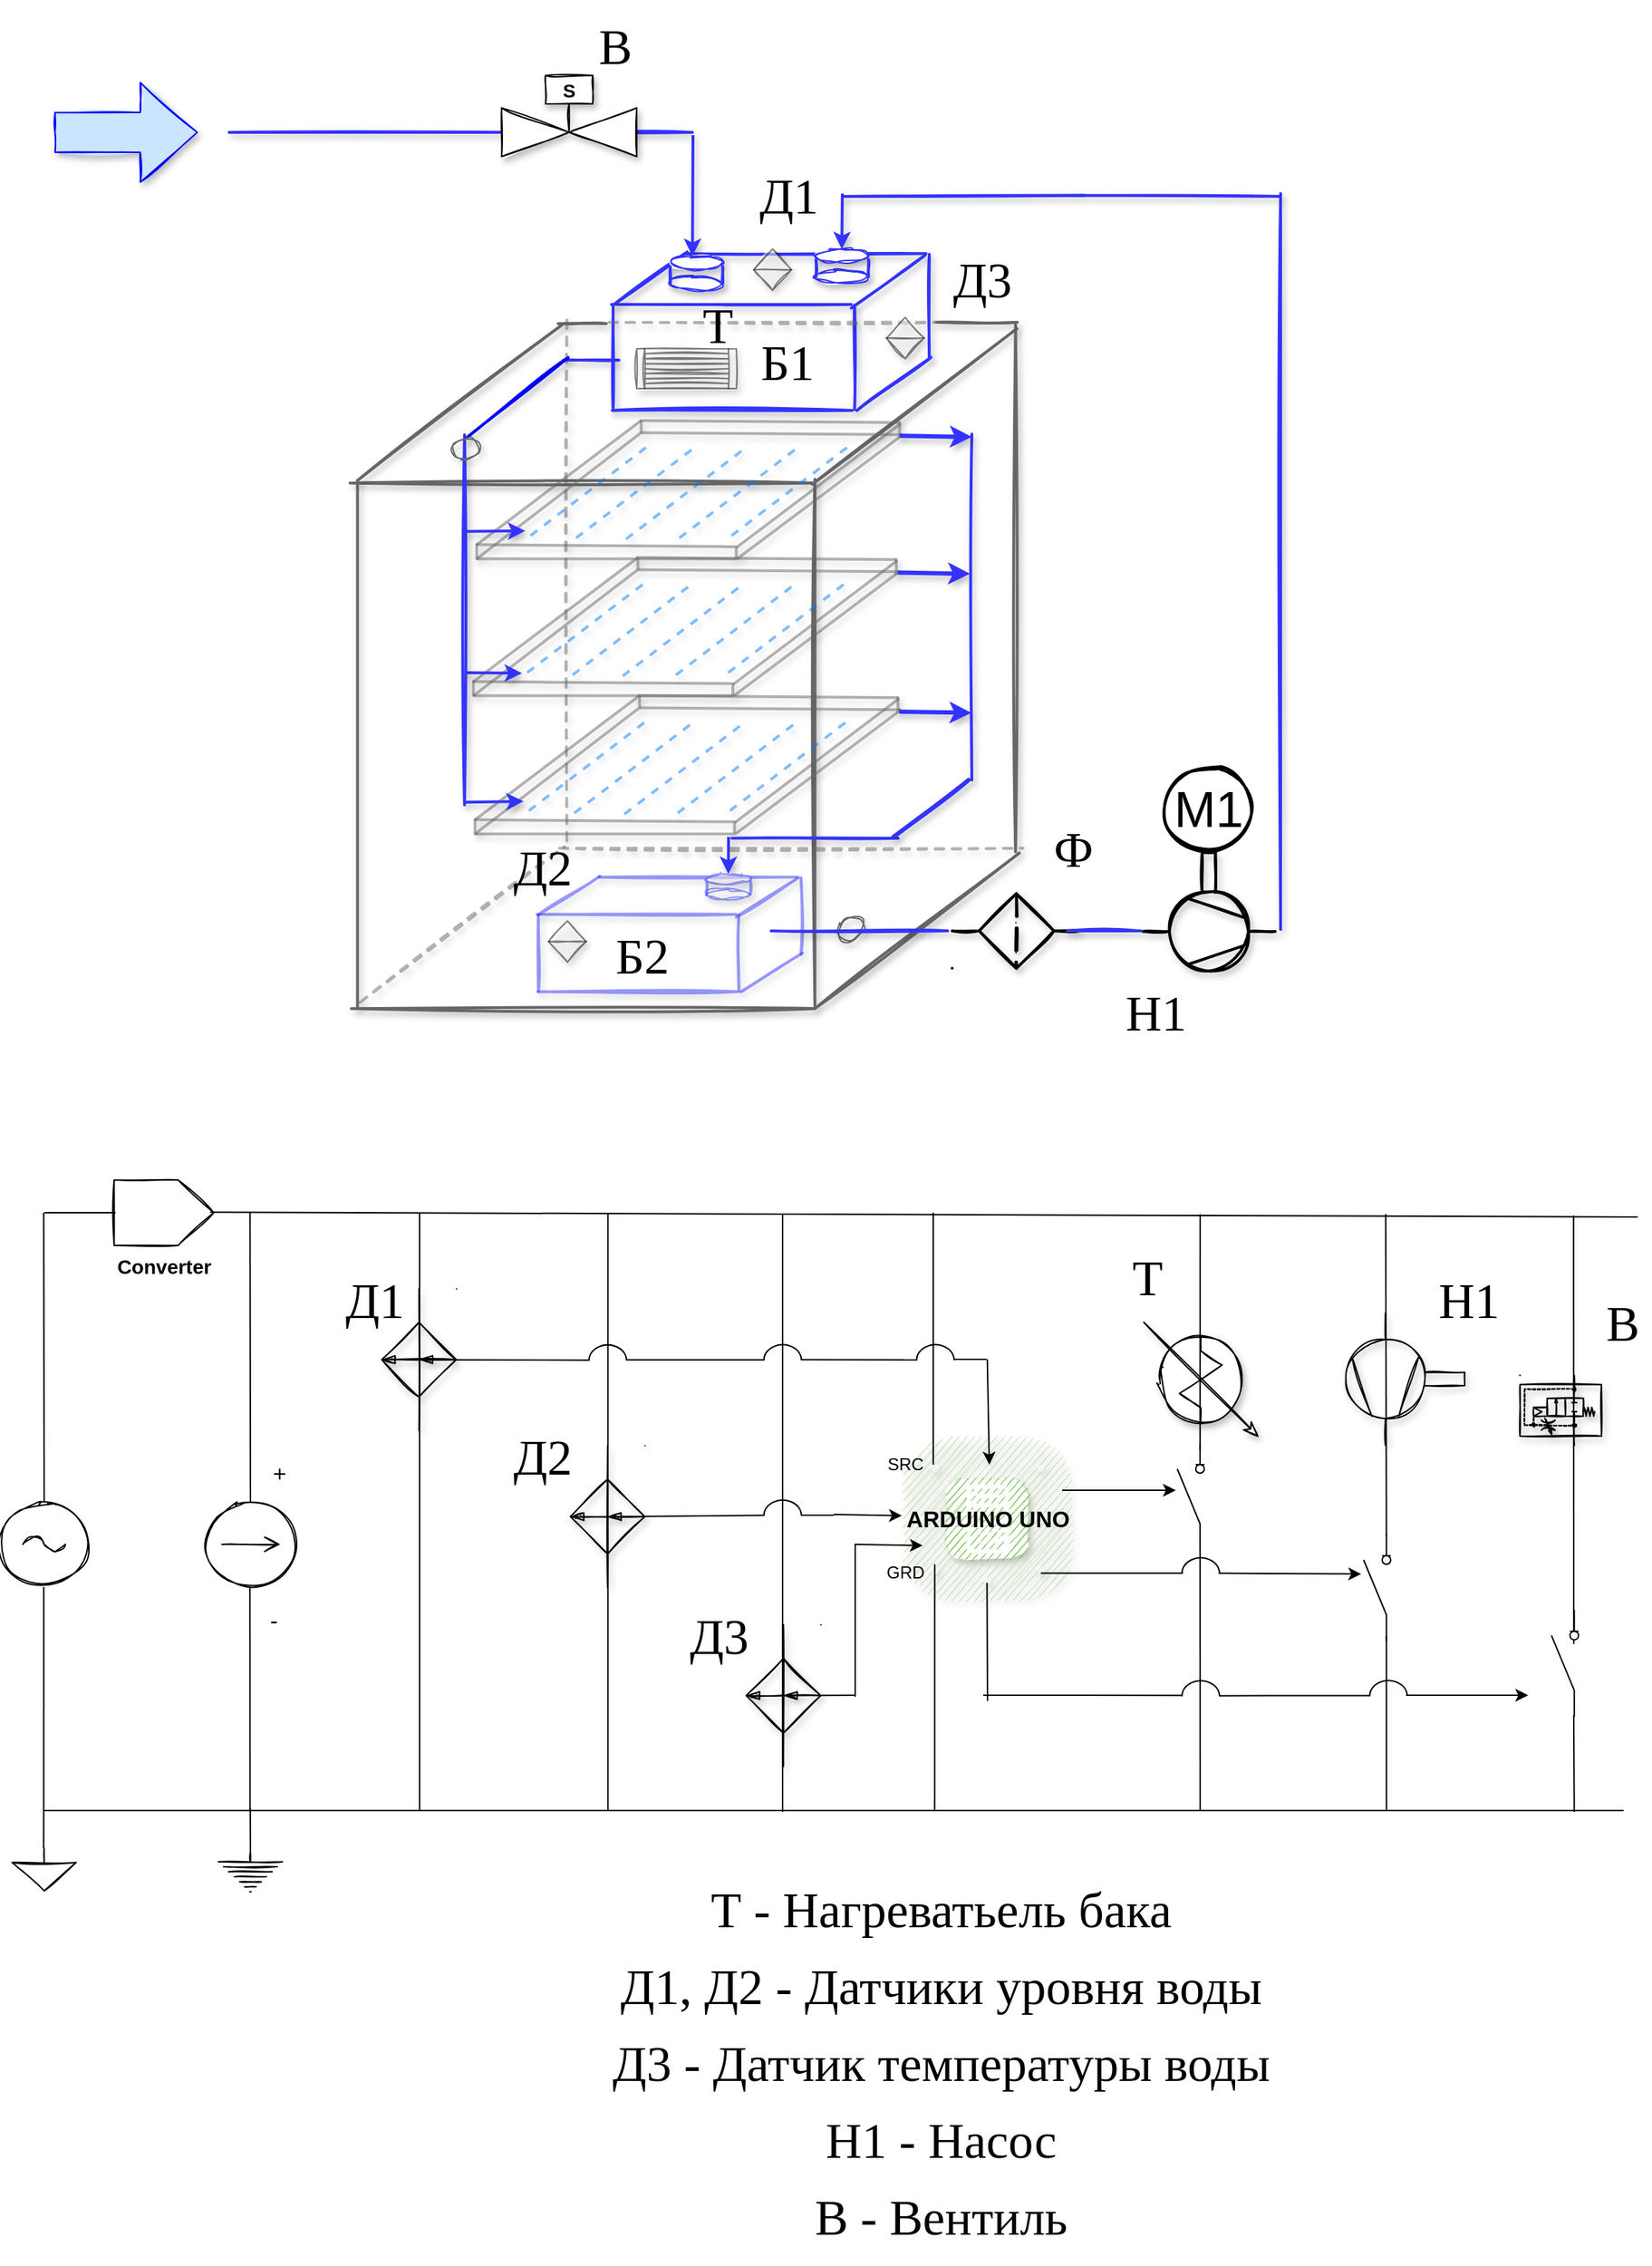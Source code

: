 <mxfile version="13.9.9" type="device"><diagram id="PtN9_cJQtFCpY6xcn8ew" name="Page-1"><mxGraphModel dx="1422" dy="1659" grid="1" gridSize="10" guides="1" tooltips="1" connect="1" arrows="1" fold="1" page="1" pageScale="1" pageWidth="1169" pageHeight="827" math="0" shadow="0"><root><mxCell id="0"/><mxCell id="1" parent="0"/><mxCell id="v4qBYFN-M_uOPP_2_ieD-4" value="" style="group" parent="1" vertex="1" connectable="0"><mxGeometry x="255" y="-562" width="473" height="490" as="geometry"/></mxCell><mxCell id="v4qBYFN-M_uOPP_2_ieD-5" value="" style="group" parent="v4qBYFN-M_uOPP_2_ieD-4" vertex="1" connectable="0"><mxGeometry width="473.0" height="490" as="geometry"/></mxCell><mxCell id="v4qBYFN-M_uOPP_2_ieD-6" value="" style="line;strokeWidth=2;html=1;sketch=1;rounded=1;shadow=1;strokeColor=#666666;" parent="v4qBYFN-M_uOPP_2_ieD-5" vertex="1"><mxGeometry y="111.924" width="325.844" height="8.813" as="geometry"/></mxCell><mxCell id="v4qBYFN-M_uOPP_2_ieD-7" value="" style="line;strokeWidth=2;direction=south;html=1;rounded=1;sketch=1;shadow=1;strokeColor=#666666;" parent="v4qBYFN-M_uOPP_2_ieD-5" vertex="1"><mxGeometry x="0.876" y="114.568" width="8.759" height="370.144" as="geometry"/></mxCell><mxCell id="v4qBYFN-M_uOPP_2_ieD-8" value="" style="line;strokeWidth=2;html=1;sketch=1;rounded=1;shadow=1;strokeColor=#666666;" parent="v4qBYFN-M_uOPP_2_ieD-5" vertex="1"><mxGeometry x="0.876" y="481.187" width="325.844" height="8.813" as="geometry"/></mxCell><mxCell id="v4qBYFN-M_uOPP_2_ieD-9" value="" style="line;strokeWidth=2;direction=south;html=1;rounded=1;sketch=1;shadow=1;strokeColor=#666666;" parent="v4qBYFN-M_uOPP_2_ieD-5" vertex="1"><mxGeometry x="322.341" y="113.687" width="8.759" height="370.144" as="geometry"/></mxCell><mxCell id="v4qBYFN-M_uOPP_2_ieD-10" value="" style="endArrow=none;html=1;exitX=0;exitY=0.5;exitDx=0;exitDy=0;exitPerimeter=0;strokeWidth=2;shadow=1;sketch=1;strokeColor=#666666;" parent="v4qBYFN-M_uOPP_2_ieD-5" source="v4qBYFN-M_uOPP_2_ieD-7" edge="1"><mxGeometry width="50" height="50" relative="1" as="geometry"><mxPoint x="190.076" y="222.968" as="sourcePoint"/><mxPoint x="148.907" y="5.288" as="targetPoint"/></mxGeometry></mxCell><mxCell id="v4qBYFN-M_uOPP_2_ieD-11" value="" style="line;strokeWidth=2;html=1;sketch=1;rounded=1;shadow=1;strokeColor=#666666;" parent="v4qBYFN-M_uOPP_2_ieD-5" vertex="1"><mxGeometry x="146.28" width="33.72" height="8.81" as="geometry"/></mxCell><mxCell id="v4qBYFN-M_uOPP_2_ieD-12" value="" style="endArrow=none;html=1;exitX=0;exitY=0.5;exitDx=0;exitDy=0;exitPerimeter=0;strokeWidth=2;shadow=1;sketch=1;strokeColor=#666666;" parent="v4qBYFN-M_uOPP_2_ieD-5" edge="1"><mxGeometry width="50" height="50" relative="1" as="geometry"><mxPoint x="324.969" y="117.212" as="sourcePoint"/><mxPoint x="468.62" y="7.932" as="targetPoint"/></mxGeometry></mxCell><mxCell id="v4qBYFN-M_uOPP_2_ieD-13" value="" style="line;strokeWidth=2;direction=south;html=1;rounded=1;sketch=1;shadow=1;strokeColor=#666666;" parent="v4qBYFN-M_uOPP_2_ieD-5" vertex="1"><mxGeometry x="463.365" y="5.288" width="8.759" height="370.144" as="geometry"/></mxCell><mxCell id="v4qBYFN-M_uOPP_2_ieD-14" value="" style="endArrow=none;html=1;exitX=0;exitY=0.5;exitDx=0;exitDy=0;exitPerimeter=0;strokeWidth=2;shadow=1;sketch=1;strokeColor=#666666;" parent="v4qBYFN-M_uOPP_2_ieD-5" edge="1"><mxGeometry width="50" height="50" relative="1" as="geometry"><mxPoint x="326.72" y="485.594" as="sourcePoint"/><mxPoint x="470.372" y="376.313" as="targetPoint"/></mxGeometry></mxCell><mxCell id="v4qBYFN-M_uOPP_2_ieD-15" value="" style="line;strokeWidth=2;direction=south;html=1;rounded=1;sketch=1;shadow=1;dashed=1;strokeColor=#666666;opacity=50;" parent="v4qBYFN-M_uOPP_2_ieD-5" vertex="1"><mxGeometry x="148.031" y="1.763" width="8.759" height="370.144" as="geometry"/></mxCell><mxCell id="v4qBYFN-M_uOPP_2_ieD-16" value="" style="endArrow=none;html=1;exitX=0;exitY=0.5;exitDx=0;exitDy=0;exitPerimeter=0;strokeWidth=2;shadow=1;sketch=1;dashed=1;strokeColor=#666666;opacity=50;" parent="v4qBYFN-M_uOPP_2_ieD-5" edge="1"><mxGeometry width="50" height="50" relative="1" as="geometry"><mxPoint x="7.007" y="481.187" as="sourcePoint"/><mxPoint x="150.659" y="371.906" as="targetPoint"/></mxGeometry></mxCell><mxCell id="v4qBYFN-M_uOPP_2_ieD-17" value="" style="line;strokeWidth=2;html=1;sketch=1;rounded=1;shadow=1;dashed=1;strokeColor=#666666;opacity=50;" parent="v4qBYFN-M_uOPP_2_ieD-5" vertex="1"><mxGeometry x="147.156" y="368.5" width="325.844" height="8.813" as="geometry"/></mxCell><mxCell id="v4qBYFN-M_uOPP_2_ieD-18" value="" style="group" parent="v4qBYFN-M_uOPP_2_ieD-5" vertex="1" connectable="0"><mxGeometry x="83.126" y="168.68" width="304.406" height="97.838" as="geometry"/></mxCell><mxCell id="v4qBYFN-M_uOPP_2_ieD-19" value="" style="group;opacity=50;" parent="v4qBYFN-M_uOPP_2_ieD-18" vertex="1" connectable="0"><mxGeometry width="304.406" height="97.838" as="geometry"/></mxCell><mxCell id="v4qBYFN-M_uOPP_2_ieD-20" value="" style="endArrow=none;html=1;strokeWidth=2;shadow=1;sketch=0;strokeColor=#666666;opacity=50;" parent="v4qBYFN-M_uOPP_2_ieD-19" edge="1"><mxGeometry width="50" height="50" relative="1" as="geometry"><mxPoint x="3.59" y="87.204" as="sourcePoint"/><mxPoint x="119.178" as="targetPoint"/></mxGeometry></mxCell><mxCell id="v4qBYFN-M_uOPP_2_ieD-21" value="" style="endArrow=none;html=1;exitX=0;exitY=0.5;exitDx=0;exitDy=0;exitPerimeter=0;strokeWidth=2;shadow=1;sketch=0;strokeColor=#666666;rounded=1;opacity=50;" parent="v4qBYFN-M_uOPP_2_ieD-19" edge="1"><mxGeometry width="50" height="50" relative="1" as="geometry"><mxPoint x="185.946" y="89.331" as="sourcePoint"/><mxPoint x="301.534" y="2.127" as="targetPoint"/></mxGeometry></mxCell><mxCell id="v4qBYFN-M_uOPP_2_ieD-22" value="" style="endArrow=none;html=1;exitX=0;exitY=0.5;exitDx=0;exitDy=0;exitPerimeter=0;strokeWidth=2;shadow=1;sketch=0;strokeColor=#666666;entryX=1;entryY=0.5;entryDx=0;entryDy=0;entryPerimeter=0;opacity=50;" parent="v4qBYFN-M_uOPP_2_ieD-19" target="v4qBYFN-M_uOPP_2_ieD-29" edge="1"><mxGeometry width="50" height="50" relative="1" as="geometry"><mxPoint x="3.59" y="97.129" as="sourcePoint"/><mxPoint x="114.87" y="28.359" as="targetPoint"/></mxGeometry></mxCell><mxCell id="v4qBYFN-M_uOPP_2_ieD-23" value="" style="endArrow=none;html=1;exitX=0;exitY=0.5;exitDx=0;exitDy=0;exitPerimeter=0;strokeWidth=2;shadow=1;sketch=0;strokeColor=#666666;rounded=1;opacity=50;" parent="v4qBYFN-M_uOPP_2_ieD-19" edge="1"><mxGeometry width="50" height="50" relative="1" as="geometry"><mxPoint x="186.664" y="97.129" as="sourcePoint"/><mxPoint x="302.97" y="9.926" as="targetPoint"/></mxGeometry></mxCell><mxCell id="v4qBYFN-M_uOPP_2_ieD-24" value="" style="endArrow=none;html=1;shadow=1;strokeColor=#666666;strokeWidth=2;opacity=50;" parent="v4qBYFN-M_uOPP_2_ieD-19" edge="1"><mxGeometry width="50" height="50" relative="1" as="geometry"><mxPoint x="2.872" y="87.204" as="sourcePoint"/><mxPoint x="185.228" y="88.622" as="targetPoint"/></mxGeometry></mxCell><mxCell id="v4qBYFN-M_uOPP_2_ieD-25" value="" style="endArrow=none;html=1;shadow=1;strokeColor=#666666;strokeWidth=2;opacity=50;" parent="v4qBYFN-M_uOPP_2_ieD-19" edge="1"><mxGeometry width="50" height="50" relative="1" as="geometry"><mxPoint x="118.46" as="sourcePoint"/><mxPoint x="300.816" y="1.418" as="targetPoint"/></mxGeometry></mxCell><mxCell id="v4qBYFN-M_uOPP_2_ieD-26" value="" style="endArrow=none;html=1;shadow=1;strokeColor=#666666;strokeWidth=2;exitX=1;exitY=0.5;exitDx=0;exitDy=0;exitPerimeter=0;opacity=50;" parent="v4qBYFN-M_uOPP_2_ieD-19" source="v4qBYFN-M_uOPP_2_ieD-29" edge="1"><mxGeometry width="50" height="50" relative="1" as="geometry"><mxPoint x="124.921" y="9.217" as="sourcePoint"/><mxPoint x="302.97" y="9.926" as="targetPoint"/></mxGeometry></mxCell><mxCell id="v4qBYFN-M_uOPP_2_ieD-27" value="" style="endArrow=none;html=1;shadow=1;strokeColor=#666666;strokeWidth=2;opacity=50;" parent="v4qBYFN-M_uOPP_2_ieD-19" edge="1"><mxGeometry width="50" height="50" relative="1" as="geometry"><mxPoint x="3.59" y="97.129" as="sourcePoint"/><mxPoint x="186.664" y="97.129" as="targetPoint"/></mxGeometry></mxCell><mxCell id="v4qBYFN-M_uOPP_2_ieD-28" value="" style="line;strokeWidth=2;direction=south;html=1;rounded=1;shadow=1;sketch=0;fillColor=none;strokeColor=#666666;opacity=50;" parent="v4qBYFN-M_uOPP_2_ieD-19" vertex="1"><mxGeometry y="86.495" width="7.179" height="11.344" as="geometry"/></mxCell><mxCell id="v4qBYFN-M_uOPP_2_ieD-29" value="" style="line;strokeWidth=2;direction=south;html=1;rounded=1;shadow=1;sketch=0;fillColor=none;strokeColor=#666666;opacity=50;" parent="v4qBYFN-M_uOPP_2_ieD-19" vertex="1"><mxGeometry x="115.588" width="7.179" height="8.508" as="geometry"/></mxCell><mxCell id="v4qBYFN-M_uOPP_2_ieD-30" value="" style="line;strokeWidth=2;direction=south;html=1;rounded=1;shadow=1;sketch=0;fillColor=none;strokeColor=#666666;opacity=50;" parent="v4qBYFN-M_uOPP_2_ieD-19" vertex="1"><mxGeometry x="182.356" y="87.913" width="7.179" height="8.508" as="geometry"/></mxCell><mxCell id="v4qBYFN-M_uOPP_2_ieD-31" value="" style="line;strokeWidth=2;direction=south;html=1;rounded=1;shadow=1;sketch=0;fillColor=none;strokeColor=#666666;opacity=50;" parent="v4qBYFN-M_uOPP_2_ieD-19" vertex="1"><mxGeometry x="297.227" y="0.709" width="7.179" height="11.344" as="geometry"/></mxCell><mxCell id="v4qBYFN-M_uOPP_2_ieD-32" value="" style="endArrow=none;dashed=1;html=1;shadow=1;strokeWidth=2;sketch=0;strokeColor=#007FFF;opacity=50;" parent="v4qBYFN-M_uOPP_2_ieD-19" edge="1"><mxGeometry width="50" height="50" relative="1" as="geometry"><mxPoint x="73.37" y="82.475" as="sourcePoint"/><mxPoint x="159.228" y="16.98" as="targetPoint"/></mxGeometry></mxCell><mxCell id="v4qBYFN-M_uOPP_2_ieD-289" value="" style="endArrow=classic;html=1;shadow=1;strokeColor=#3333FF;exitX=0.643;exitY=0.48;exitDx=0;exitDy=0;exitPerimeter=0;jumpSize=4;sketch=0;endSize=6;startSize=6;strokeWidth=2;" parent="v4qBYFN-M_uOPP_2_ieD-19" source="v4qBYFN-M_uOPP_2_ieD-286" edge="1"><mxGeometry width="50" height="50" relative="1" as="geometry"><mxPoint x="0.004" y="81.32" as="sourcePoint"/><mxPoint x="37.704" y="81.32" as="targetPoint"/></mxGeometry></mxCell><mxCell id="v4qBYFN-M_uOPP_2_ieD-35" value="" style="endArrow=none;dashed=1;html=1;shadow=1;strokeWidth=2;sketch=0;strokeColor=#007FFF;opacity=50;" parent="v4qBYFN-M_uOPP_2_ieD-18" edge="1"><mxGeometry width="39.026" height="40.429" as="geometry"><mxPoint x="182.644" y="80.858" as="sourcePoint"/><mxPoint x="268.502" y="15.363" as="targetPoint"/></mxGeometry></mxCell><mxCell id="v4qBYFN-M_uOPP_2_ieD-36" value="" style="endArrow=none;dashed=1;html=1;shadow=1;strokeWidth=2;sketch=0;strokeColor=#007FFF;opacity=50;" parent="v4qBYFN-M_uOPP_2_ieD-18" edge="1"><mxGeometry width="39.026" height="40.429" as="geometry"><mxPoint x="145.959" y="82.475" as="sourcePoint"/><mxPoint x="231.817" y="16.98" as="targetPoint"/></mxGeometry></mxCell><mxCell id="v4qBYFN-M_uOPP_2_ieD-37" value="" style="endArrow=none;dashed=1;html=1;shadow=1;strokeWidth=2;sketch=0;strokeColor=#007FFF;opacity=50;" parent="v4qBYFN-M_uOPP_2_ieD-18" edge="1"><mxGeometry width="39.026" height="40.429" as="geometry"><mxPoint x="108.493" y="83.284" as="sourcePoint"/><mxPoint x="194.351" y="17.789" as="targetPoint"/></mxGeometry></mxCell><mxCell id="v4qBYFN-M_uOPP_2_ieD-38" value="" style="endArrow=none;dashed=1;html=1;shadow=1;strokeWidth=2;sketch=0;strokeColor=#007FFF;opacity=50;" parent="v4qBYFN-M_uOPP_2_ieD-18" edge="1"><mxGeometry width="39.026" height="40.429" as="geometry"><mxPoint x="41.368" y="80.858" as="sourcePoint"/><mxPoint x="127.226" y="15.363" as="targetPoint"/></mxGeometry></mxCell><mxCell id="v4qBYFN-M_uOPP_2_ieD-39" value="" style="group" parent="v4qBYFN-M_uOPP_2_ieD-5" vertex="1" connectable="0"><mxGeometry x="85.468" y="72.459" width="304.406" height="270" as="geometry"/></mxCell><mxCell id="v4qBYFN-M_uOPP_2_ieD-40" value="" style="group;opacity=50;" parent="v4qBYFN-M_uOPP_2_ieD-39" vertex="1" connectable="0"><mxGeometry width="304.406" height="270" as="geometry"/></mxCell><mxCell id="v4qBYFN-M_uOPP_2_ieD-42" value="" style="endArrow=none;html=1;strokeWidth=2;shadow=1;sketch=0;strokeColor=#666666;opacity=50;" parent="v4qBYFN-M_uOPP_2_ieD-40" edge="1"><mxGeometry width="50" height="50" relative="1" as="geometry"><mxPoint x="3.59" y="87.204" as="sourcePoint"/><mxPoint x="119.178" as="targetPoint"/></mxGeometry></mxCell><mxCell id="v4qBYFN-M_uOPP_2_ieD-43" value="" style="endArrow=none;html=1;exitX=0;exitY=0.5;exitDx=0;exitDy=0;exitPerimeter=0;strokeWidth=2;shadow=1;sketch=0;strokeColor=#666666;rounded=1;opacity=50;" parent="v4qBYFN-M_uOPP_2_ieD-40" edge="1"><mxGeometry width="50" height="50" relative="1" as="geometry"><mxPoint x="185.946" y="89.331" as="sourcePoint"/><mxPoint x="301.534" y="2.127" as="targetPoint"/></mxGeometry></mxCell><mxCell id="v4qBYFN-M_uOPP_2_ieD-44" value="" style="endArrow=none;html=1;exitX=0;exitY=0.5;exitDx=0;exitDy=0;exitPerimeter=0;strokeWidth=2;shadow=1;sketch=0;strokeColor=#666666;entryX=1;entryY=0.5;entryDx=0;entryDy=0;entryPerimeter=0;opacity=50;" parent="v4qBYFN-M_uOPP_2_ieD-40" target="v4qBYFN-M_uOPP_2_ieD-51" edge="1"><mxGeometry width="50" height="50" relative="1" as="geometry"><mxPoint x="3.59" y="97.129" as="sourcePoint"/><mxPoint x="114.87" y="28.359" as="targetPoint"/></mxGeometry></mxCell><mxCell id="v4qBYFN-M_uOPP_2_ieD-45" value="" style="endArrow=none;html=1;exitX=0;exitY=0.5;exitDx=0;exitDy=0;exitPerimeter=0;strokeWidth=2;shadow=1;sketch=0;strokeColor=#666666;rounded=1;opacity=50;" parent="v4qBYFN-M_uOPP_2_ieD-40" edge="1"><mxGeometry width="50" height="50" relative="1" as="geometry"><mxPoint x="186.664" y="97.129" as="sourcePoint"/><mxPoint x="302.97" y="9.926" as="targetPoint"/></mxGeometry></mxCell><mxCell id="v4qBYFN-M_uOPP_2_ieD-46" value="" style="endArrow=none;html=1;shadow=1;strokeColor=#666666;strokeWidth=2;opacity=50;" parent="v4qBYFN-M_uOPP_2_ieD-40" edge="1"><mxGeometry width="50" height="50" relative="1" as="geometry"><mxPoint x="2.872" y="87.204" as="sourcePoint"/><mxPoint x="185.228" y="88.622" as="targetPoint"/></mxGeometry></mxCell><mxCell id="v4qBYFN-M_uOPP_2_ieD-47" value="" style="endArrow=none;html=1;shadow=1;strokeColor=#666666;strokeWidth=2;opacity=50;" parent="v4qBYFN-M_uOPP_2_ieD-40" edge="1"><mxGeometry width="50" height="50" relative="1" as="geometry"><mxPoint x="118.46" as="sourcePoint"/><mxPoint x="300.816" y="1.418" as="targetPoint"/></mxGeometry></mxCell><mxCell id="v4qBYFN-M_uOPP_2_ieD-48" value="" style="endArrow=none;html=1;shadow=1;strokeColor=#666666;strokeWidth=2;exitX=1;exitY=0.5;exitDx=0;exitDy=0;exitPerimeter=0;opacity=50;" parent="v4qBYFN-M_uOPP_2_ieD-40" source="v4qBYFN-M_uOPP_2_ieD-51" edge="1"><mxGeometry width="50" height="50" relative="1" as="geometry"><mxPoint x="124.921" y="9.217" as="sourcePoint"/><mxPoint x="302.97" y="9.926" as="targetPoint"/></mxGeometry></mxCell><mxCell id="v4qBYFN-M_uOPP_2_ieD-49" value="" style="endArrow=none;html=1;shadow=1;strokeColor=#666666;strokeWidth=2;opacity=50;" parent="v4qBYFN-M_uOPP_2_ieD-40" edge="1"><mxGeometry width="50" height="50" relative="1" as="geometry"><mxPoint x="3.59" y="97.129" as="sourcePoint"/><mxPoint x="186.664" y="97.129" as="targetPoint"/></mxGeometry></mxCell><mxCell id="v4qBYFN-M_uOPP_2_ieD-50" value="" style="line;strokeWidth=2;direction=south;html=1;rounded=1;shadow=1;sketch=0;fillColor=none;strokeColor=#666666;opacity=50;" parent="v4qBYFN-M_uOPP_2_ieD-40" vertex="1"><mxGeometry y="86.495" width="7.179" height="11.344" as="geometry"/></mxCell><mxCell id="v4qBYFN-M_uOPP_2_ieD-51" value="" style="line;strokeWidth=2;direction=south;html=1;rounded=1;shadow=1;sketch=0;fillColor=none;strokeColor=#666666;opacity=50;" parent="v4qBYFN-M_uOPP_2_ieD-40" vertex="1"><mxGeometry x="115.588" width="7.179" height="8.508" as="geometry"/></mxCell><mxCell id="v4qBYFN-M_uOPP_2_ieD-52" value="" style="line;strokeWidth=2;direction=south;html=1;rounded=1;shadow=1;sketch=0;fillColor=none;strokeColor=#666666;opacity=50;" parent="v4qBYFN-M_uOPP_2_ieD-40" vertex="1"><mxGeometry x="182.356" y="87.913" width="7.179" height="8.508" as="geometry"/></mxCell><mxCell id="v4qBYFN-M_uOPP_2_ieD-53" value="" style="line;strokeWidth=2;direction=south;html=1;rounded=1;shadow=1;sketch=0;fillColor=none;strokeColor=#666666;opacity=50;" parent="v4qBYFN-M_uOPP_2_ieD-40" vertex="1"><mxGeometry x="297.227" y="0.709" width="7.179" height="11.344" as="geometry"/></mxCell><mxCell id="v4qBYFN-M_uOPP_2_ieD-54" value="" style="endArrow=none;dashed=1;html=1;shadow=1;strokeWidth=2;sketch=0;strokeColor=#007FFF;opacity=50;" parent="v4qBYFN-M_uOPP_2_ieD-40" edge="1"><mxGeometry width="50" height="50" relative="1" as="geometry"><mxPoint x="73.37" y="82.475" as="sourcePoint"/><mxPoint x="159.228" y="16.98" as="targetPoint"/></mxGeometry></mxCell><mxCell id="v4qBYFN-M_uOPP_2_ieD-286" value="" style="line;strokeWidth=2;direction=south;html=1;shadow=1;sketch=1;fillColor=#ffffff;strokeColor=#3333FF;" parent="v4qBYFN-M_uOPP_2_ieD-40" vertex="1"><mxGeometry x="-10" y="10" width="10" height="260" as="geometry"/></mxCell><mxCell id="v4qBYFN-M_uOPP_2_ieD-290" value="" style="endArrow=classic;html=1;shadow=1;strokeColor=#3333FF;exitX=0.261;exitY=0.58;exitDx=0;exitDy=0;exitPerimeter=0;jumpSize=4;sketch=0;endSize=6;startSize=6;strokeWidth=2;" parent="v4qBYFN-M_uOPP_2_ieD-40" source="v4qBYFN-M_uOPP_2_ieD-286" edge="1"><mxGeometry width="50" height="50" relative="1" as="geometry"><mxPoint x="0.002" y="77.541" as="sourcePoint"/><mxPoint x="37.702" y="77.541" as="targetPoint"/></mxGeometry></mxCell><mxCell id="v4qBYFN-M_uOPP_2_ieD-55" value="" style="endArrow=none;dashed=1;html=1;shadow=1;strokeWidth=2;sketch=0;strokeColor=#007FFF;opacity=50;" parent="v4qBYFN-M_uOPP_2_ieD-39" edge="1"><mxGeometry width="39.026" height="40.429" as="geometry"><mxPoint x="182.644" y="80.858" as="sourcePoint"/><mxPoint x="268.502" y="15.363" as="targetPoint"/></mxGeometry></mxCell><mxCell id="v4qBYFN-M_uOPP_2_ieD-56" value="" style="endArrow=none;dashed=1;html=1;shadow=1;strokeWidth=2;sketch=0;strokeColor=#007FFF;opacity=50;" parent="v4qBYFN-M_uOPP_2_ieD-39" edge="1"><mxGeometry width="39.026" height="40.429" as="geometry"><mxPoint x="145.959" y="82.475" as="sourcePoint"/><mxPoint x="231.817" y="16.98" as="targetPoint"/></mxGeometry></mxCell><mxCell id="v4qBYFN-M_uOPP_2_ieD-57" value="" style="endArrow=none;dashed=1;html=1;shadow=1;strokeWidth=2;sketch=0;strokeColor=#007FFF;opacity=50;" parent="v4qBYFN-M_uOPP_2_ieD-39" edge="1"><mxGeometry width="39.026" height="40.429" as="geometry"><mxPoint x="108.493" y="83.284" as="sourcePoint"/><mxPoint x="194.351" y="17.789" as="targetPoint"/></mxGeometry></mxCell><mxCell id="v4qBYFN-M_uOPP_2_ieD-58" value="" style="endArrow=none;dashed=1;html=1;shadow=1;strokeWidth=2;sketch=0;strokeColor=#007FFF;opacity=50;" parent="v4qBYFN-M_uOPP_2_ieD-39" edge="1"><mxGeometry width="39.026" height="40.429" as="geometry"><mxPoint x="41.368" y="80.858" as="sourcePoint"/><mxPoint x="127.226" y="15.363" as="targetPoint"/></mxGeometry></mxCell><mxCell id="v4qBYFN-M_uOPP_2_ieD-59" value="" style="group" parent="v4qBYFN-M_uOPP_2_ieD-5" vertex="1" connectable="0"><mxGeometry x="84.297" y="265.71" width="304.406" height="97.838" as="geometry"/></mxCell><mxCell id="v4qBYFN-M_uOPP_2_ieD-60" value="" style="group;opacity=50;" parent="v4qBYFN-M_uOPP_2_ieD-59" vertex="1" connectable="0"><mxGeometry width="304.406" height="97.838" as="geometry"/></mxCell><mxCell id="v4qBYFN-M_uOPP_2_ieD-61" value="" style="endArrow=none;html=1;strokeWidth=2;shadow=1;sketch=0;strokeColor=#666666;opacity=50;" parent="v4qBYFN-M_uOPP_2_ieD-60" edge="1"><mxGeometry width="50" height="50" relative="1" as="geometry"><mxPoint x="3.59" y="87.204" as="sourcePoint"/><mxPoint x="119.178" as="targetPoint"/></mxGeometry></mxCell><mxCell id="v4qBYFN-M_uOPP_2_ieD-62" value="" style="endArrow=none;html=1;exitX=0;exitY=0.5;exitDx=0;exitDy=0;exitPerimeter=0;strokeWidth=2;shadow=1;sketch=0;strokeColor=#666666;rounded=1;opacity=50;" parent="v4qBYFN-M_uOPP_2_ieD-60" edge="1"><mxGeometry width="50" height="50" relative="1" as="geometry"><mxPoint x="185.946" y="89.331" as="sourcePoint"/><mxPoint x="301.534" y="2.127" as="targetPoint"/></mxGeometry></mxCell><mxCell id="v4qBYFN-M_uOPP_2_ieD-63" value="" style="endArrow=none;html=1;exitX=0;exitY=0.5;exitDx=0;exitDy=0;exitPerimeter=0;strokeWidth=2;shadow=1;sketch=0;strokeColor=#666666;entryX=1;entryY=0.5;entryDx=0;entryDy=0;entryPerimeter=0;opacity=50;" parent="v4qBYFN-M_uOPP_2_ieD-60" target="v4qBYFN-M_uOPP_2_ieD-70" edge="1"><mxGeometry width="50" height="50" relative="1" as="geometry"><mxPoint x="3.59" y="97.129" as="sourcePoint"/><mxPoint x="114.87" y="28.359" as="targetPoint"/></mxGeometry></mxCell><mxCell id="v4qBYFN-M_uOPP_2_ieD-64" value="" style="endArrow=none;html=1;exitX=0;exitY=0.5;exitDx=0;exitDy=0;exitPerimeter=0;strokeWidth=2;shadow=1;sketch=0;strokeColor=#666666;rounded=1;opacity=50;" parent="v4qBYFN-M_uOPP_2_ieD-60" edge="1"><mxGeometry width="50" height="50" relative="1" as="geometry"><mxPoint x="186.664" y="97.129" as="sourcePoint"/><mxPoint x="302.97" y="9.926" as="targetPoint"/></mxGeometry></mxCell><mxCell id="v4qBYFN-M_uOPP_2_ieD-65" value="" style="endArrow=none;html=1;shadow=1;strokeColor=#666666;strokeWidth=2;opacity=50;" parent="v4qBYFN-M_uOPP_2_ieD-60" edge="1"><mxGeometry width="50" height="50" relative="1" as="geometry"><mxPoint x="2.872" y="87.204" as="sourcePoint"/><mxPoint x="185.228" y="88.622" as="targetPoint"/></mxGeometry></mxCell><mxCell id="v4qBYFN-M_uOPP_2_ieD-66" value="" style="endArrow=none;html=1;shadow=1;strokeColor=#666666;strokeWidth=2;opacity=50;" parent="v4qBYFN-M_uOPP_2_ieD-60" edge="1"><mxGeometry width="50" height="50" relative="1" as="geometry"><mxPoint x="118.46" as="sourcePoint"/><mxPoint x="300.816" y="1.418" as="targetPoint"/></mxGeometry></mxCell><mxCell id="v4qBYFN-M_uOPP_2_ieD-67" value="" style="endArrow=none;html=1;shadow=1;strokeColor=#666666;strokeWidth=2;exitX=1;exitY=0.5;exitDx=0;exitDy=0;exitPerimeter=0;opacity=50;" parent="v4qBYFN-M_uOPP_2_ieD-60" source="v4qBYFN-M_uOPP_2_ieD-70" edge="1"><mxGeometry width="50" height="50" relative="1" as="geometry"><mxPoint x="124.921" y="9.217" as="sourcePoint"/><mxPoint x="302.97" y="9.926" as="targetPoint"/></mxGeometry></mxCell><mxCell id="v4qBYFN-M_uOPP_2_ieD-68" value="" style="endArrow=none;html=1;shadow=1;strokeColor=#666666;strokeWidth=2;opacity=50;" parent="v4qBYFN-M_uOPP_2_ieD-60" edge="1"><mxGeometry width="50" height="50" relative="1" as="geometry"><mxPoint x="3.59" y="97.129" as="sourcePoint"/><mxPoint x="186.664" y="97.129" as="targetPoint"/></mxGeometry></mxCell><mxCell id="v4qBYFN-M_uOPP_2_ieD-69" value="" style="line;strokeWidth=2;direction=south;html=1;rounded=1;shadow=1;sketch=0;fillColor=none;strokeColor=#666666;opacity=50;" parent="v4qBYFN-M_uOPP_2_ieD-60" vertex="1"><mxGeometry y="86.495" width="7.179" height="11.344" as="geometry"/></mxCell><mxCell id="v4qBYFN-M_uOPP_2_ieD-70" value="" style="line;strokeWidth=2;direction=south;html=1;rounded=1;shadow=1;sketch=0;fillColor=none;strokeColor=#666666;opacity=50;" parent="v4qBYFN-M_uOPP_2_ieD-60" vertex="1"><mxGeometry x="115.588" width="7.179" height="8.508" as="geometry"/></mxCell><mxCell id="v4qBYFN-M_uOPP_2_ieD-71" value="" style="line;strokeWidth=2;direction=south;html=1;rounded=1;shadow=1;sketch=0;fillColor=none;strokeColor=#666666;opacity=50;" parent="v4qBYFN-M_uOPP_2_ieD-60" vertex="1"><mxGeometry x="182.356" y="87.913" width="7.179" height="8.508" as="geometry"/></mxCell><mxCell id="v4qBYFN-M_uOPP_2_ieD-72" value="" style="line;strokeWidth=2;direction=south;html=1;rounded=1;shadow=1;sketch=0;fillColor=none;strokeColor=#666666;opacity=50;" parent="v4qBYFN-M_uOPP_2_ieD-60" vertex="1"><mxGeometry x="297.227" y="0.709" width="7.179" height="11.344" as="geometry"/></mxCell><mxCell id="v4qBYFN-M_uOPP_2_ieD-73" value="" style="endArrow=none;dashed=1;html=1;shadow=1;strokeWidth=2;sketch=0;strokeColor=#007FFF;opacity=50;" parent="v4qBYFN-M_uOPP_2_ieD-60" edge="1"><mxGeometry width="50" height="50" relative="1" as="geometry"><mxPoint x="73.37" y="82.475" as="sourcePoint"/><mxPoint x="159.228" y="16.98" as="targetPoint"/></mxGeometry></mxCell><mxCell id="v4qBYFN-M_uOPP_2_ieD-288" value="" style="endArrow=classic;html=1;shadow=1;strokeColor=#3333FF;exitX=0.993;exitY=0.525;exitDx=0;exitDy=0;exitPerimeter=0;jumpSize=4;sketch=0;endSize=6;startSize=6;strokeWidth=2;" parent="v4qBYFN-M_uOPP_2_ieD-60" source="v4qBYFN-M_uOPP_2_ieD-286" edge="1"><mxGeometry width="50" height="50" relative="1" as="geometry"><mxPoint x="0.003" y="74.29" as="sourcePoint"/><mxPoint x="37.703" y="74.29" as="targetPoint"/></mxGeometry></mxCell><mxCell id="v4qBYFN-M_uOPP_2_ieD-76" value="" style="endArrow=none;dashed=1;html=1;shadow=1;strokeWidth=2;sketch=0;strokeColor=#007FFF;opacity=50;" parent="v4qBYFN-M_uOPP_2_ieD-59" edge="1"><mxGeometry width="39.026" height="40.429" as="geometry"><mxPoint x="182.644" y="80.858" as="sourcePoint"/><mxPoint x="268.502" y="15.363" as="targetPoint"/></mxGeometry></mxCell><mxCell id="v4qBYFN-M_uOPP_2_ieD-77" value="" style="endArrow=none;dashed=1;html=1;shadow=1;strokeWidth=2;sketch=0;strokeColor=#007FFF;opacity=50;" parent="v4qBYFN-M_uOPP_2_ieD-59" edge="1"><mxGeometry width="39.026" height="40.429" as="geometry"><mxPoint x="145.959" y="82.475" as="sourcePoint"/><mxPoint x="231.817" y="16.98" as="targetPoint"/></mxGeometry></mxCell><mxCell id="v4qBYFN-M_uOPP_2_ieD-78" value="" style="endArrow=none;dashed=1;html=1;shadow=1;strokeWidth=2;sketch=0;strokeColor=#007FFF;opacity=50;" parent="v4qBYFN-M_uOPP_2_ieD-59" edge="1"><mxGeometry width="39.026" height="40.429" as="geometry"><mxPoint x="108.493" y="83.284" as="sourcePoint"/><mxPoint x="194.351" y="17.789" as="targetPoint"/></mxGeometry></mxCell><mxCell id="v4qBYFN-M_uOPP_2_ieD-79" value="" style="endArrow=none;dashed=1;html=1;shadow=1;strokeWidth=2;sketch=0;strokeColor=#007FFF;opacity=50;" parent="v4qBYFN-M_uOPP_2_ieD-59" edge="1"><mxGeometry width="39.026" height="40.429" as="geometry"><mxPoint x="41.368" y="80.858" as="sourcePoint"/><mxPoint x="127.226" y="15.363" as="targetPoint"/></mxGeometry></mxCell><mxCell id="v4qBYFN-M_uOPP_2_ieD-81" value="" style="endArrow=classic;html=1;shadow=1;startSize=6;endSize=6;strokeColor=#3333FF;strokeWidth=3;exitX=0;exitY=0.5;exitDx=0;exitDy=0;exitPerimeter=0;entryX=0;entryY=0.5;entryDx=0;entryDy=0;entryPerimeter=0;" parent="v4qBYFN-M_uOPP_2_ieD-5" edge="1"><mxGeometry width="50" height="50" relative="1" as="geometry"><mxPoint x="385.004" y="179.298" as="sourcePoint"/><mxPoint x="435.72" y="180.13" as="targetPoint"/></mxGeometry></mxCell><mxCell id="v4qBYFN-M_uOPP_2_ieD-82" value="" style="endArrow=classic;html=1;shadow=1;startSize=6;endSize=6;strokeColor=#3333FF;strokeWidth=3;exitX=0;exitY=0.5;exitDx=0;exitDy=0;exitPerimeter=0;entryX=0;entryY=0.5;entryDx=0;entryDy=0;entryPerimeter=0;" parent="v4qBYFN-M_uOPP_2_ieD-5" edge="1"><mxGeometry width="50" height="50" relative="1" as="geometry"><mxPoint x="386.004" y="276.998" as="sourcePoint"/><mxPoint x="436.72" y="277.83" as="targetPoint"/></mxGeometry></mxCell><mxCell id="v4qBYFN-M_uOPP_2_ieD-284" value="" style="line;strokeWidth=2;html=1;shadow=1;sketch=1;fillColor=#ffffff;strokeColor=#3333FF;" parent="v4qBYFN-M_uOPP_2_ieD-5" vertex="1"><mxGeometry x="150" y="25" width="39" height="10" as="geometry"/></mxCell><mxCell id="v4qBYFN-M_uOPP_2_ieD-285" value="" style="endArrow=none;html=1;exitX=0.5;exitY=1;exitDx=0;exitDy=0;strokeWidth=2;shadow=1;sketch=1;strokeColor=#0000FF;" parent="v4qBYFN-M_uOPP_2_ieD-5" source="v4qBYFN-M_uOPP_2_ieD-75" edge="1"><mxGeometry width="50" height="50" relative="1" as="geometry"><mxPoint x="9.636" y="137.458" as="sourcePoint"/><mxPoint x="153.287" y="28.178" as="targetPoint"/></mxGeometry></mxCell><mxCell id="v4qBYFN-M_uOPP_2_ieD-122" value="" style="line;strokeWidth=2;html=1;shadow=1;sketch=1;fillColor=#ffffff;strokeColor=#3333FF;" parent="v4qBYFN-M_uOPP_2_ieD-5" vertex="1"><mxGeometry x="268.22" y="360.91" width="117" height="10" as="geometry"/></mxCell><mxCell id="v4qBYFN-M_uOPP_2_ieD-80" value="" style="endArrow=classic;html=1;shadow=1;strokeColor=#3333FF;jumpSize=4;sketch=0;endSize=6;startSize=6;strokeWidth=2;entryX=0.5;entryY=0;entryDx=0;entryDy=0;" parent="v4qBYFN-M_uOPP_2_ieD-5" target="v4qBYFN-M_uOPP_2_ieD-110" edge="1"><mxGeometry width="50" height="50" relative="1" as="geometry"><mxPoint x="266" y="365" as="sourcePoint"/><mxPoint x="285.33" y="313.71" as="targetPoint"/></mxGeometry></mxCell><mxCell id="v4qBYFN-M_uOPP_2_ieD-99" value="" style="group;opacity=50;" parent="v4qBYFN-M_uOPP_2_ieD-5" vertex="1" connectable="0"><mxGeometry x="130" y="391" width="189.33" height="84.71" as="geometry"/></mxCell><mxCell id="v4qBYFN-M_uOPP_2_ieD-100" value="" style="line;strokeWidth=2;direction=south;html=1;shadow=1;sketch=1;strokeColor=#3333FF;opacity=50;" parent="v4qBYFN-M_uOPP_2_ieD-99" vertex="1"><mxGeometry y="28.748" width="4.793" height="53.662" as="geometry"/></mxCell><mxCell id="v4qBYFN-M_uOPP_2_ieD-101" value="" style="line;strokeWidth=2;html=1;shadow=1;sketch=1;strokeColor=#3333FF;opacity=50;" parent="v4qBYFN-M_uOPP_2_ieD-99" vertex="1"><mxGeometry x="1.438" y="26.448" width="139.96" height="3.833" as="geometry"/></mxCell><mxCell id="v4qBYFN-M_uOPP_2_ieD-102" value="" style="line;strokeWidth=2;html=1;shadow=1;sketch=1;strokeColor=#3333FF;opacity=50;" parent="v4qBYFN-M_uOPP_2_ieD-99" vertex="1"><mxGeometry x="1.917" y="80.877" width="139.96" height="3.833" as="geometry"/></mxCell><mxCell id="v4qBYFN-M_uOPP_2_ieD-103" value="" style="line;strokeWidth=2;direction=south;html=1;shadow=1;sketch=1;strokeColor=#3333FF;opacity=50;" parent="v4qBYFN-M_uOPP_2_ieD-99" vertex="1"><mxGeometry x="140.919" y="28.748" width="4.793" height="53.662" as="geometry"/></mxCell><mxCell id="v4qBYFN-M_uOPP_2_ieD-104" value="" style="line;strokeWidth=2;html=1;shadow=1;sketch=1;strokeColor=#3333FF;opacity=50;" parent="v4qBYFN-M_uOPP_2_ieD-99" vertex="1"><mxGeometry x="45.056" y="0.383" width="139.96" height="3.833" as="geometry"/></mxCell><mxCell id="v4qBYFN-M_uOPP_2_ieD-105" value="" style="line;strokeWidth=2;direction=south;html=1;shadow=1;sketch=1;strokeColor=#3333FF;opacity=50;" parent="v4qBYFN-M_uOPP_2_ieD-99" vertex="1"><mxGeometry x="184.537" y="2.683" width="4.793" height="53.662" as="geometry"/></mxCell><mxCell id="v4qBYFN-M_uOPP_2_ieD-106" value="" style="endArrow=none;html=1;exitX=0;exitY=0.5;exitDx=0;exitDy=0;exitPerimeter=0;strokeWidth=2;shadow=1;sketch=1;strokeColor=#3333FF;opacity=50;" parent="v4qBYFN-M_uOPP_2_ieD-99" source="v4qBYFN-M_uOPP_2_ieD-100" edge="1"><mxGeometry width="50" height="50" relative="1" as="geometry"><mxPoint x="-42.658" y="53.337" as="sourcePoint"/><mxPoint x="45.558" y="1.533" as="targetPoint"/></mxGeometry></mxCell><mxCell id="v4qBYFN-M_uOPP_2_ieD-107" value="" style="endArrow=none;html=1;exitX=0;exitY=0.5;exitDx=0;exitDy=0;exitPerimeter=0;strokeWidth=2;shadow=1;sketch=1;strokeColor=#3333FF;opacity=50;" parent="v4qBYFN-M_uOPP_2_ieD-99" edge="1"><mxGeometry width="50" height="50" relative="1" as="geometry"><mxPoint x="141.374" y="30.281" as="sourcePoint"/><mxPoint x="184.536" y="3.066" as="targetPoint"/></mxGeometry></mxCell><mxCell id="v4qBYFN-M_uOPP_2_ieD-108" value="" style="endArrow=none;html=1;exitX=0;exitY=0.5;exitDx=0;exitDy=0;exitPerimeter=0;strokeWidth=2;shadow=1;sketch=1;strokeColor=#3333FF;opacity=50;" parent="v4qBYFN-M_uOPP_2_ieD-99" edge="1"><mxGeometry width="50" height="50" relative="1" as="geometry"><mxPoint x="144.754" y="82.793" as="sourcePoint"/><mxPoint x="187.915" y="55.579" as="targetPoint"/></mxGeometry></mxCell><mxCell id="v4qBYFN-M_uOPP_2_ieD-109" value="" style="ellipse;whiteSpace=wrap;html=1;shadow=1;sketch=1;strokeColor=#3333FF;opacity=50;" parent="v4qBYFN-M_uOPP_2_ieD-99" vertex="1"><mxGeometry x="120.788" y="10.732" width="30.197" height="6.899" as="geometry"/></mxCell><mxCell id="v4qBYFN-M_uOPP_2_ieD-110" value="" style="ellipse;whiteSpace=wrap;html=1;shadow=1;sketch=1;strokeColor=#3333FF;opacity=50;" parent="v4qBYFN-M_uOPP_2_ieD-99" vertex="1"><mxGeometry x="120.788" width="30.197" height="6.899" as="geometry"/></mxCell><mxCell id="v4qBYFN-M_uOPP_2_ieD-111" value="" style="line;strokeWidth=2;direction=south;html=1;shadow=1;sketch=1;strokeColor=#3333FF;opacity=50;" parent="v4qBYFN-M_uOPP_2_ieD-99" vertex="1"><mxGeometry x="118.391" y="5.366" width="4.793" height="8.816" as="geometry"/></mxCell><mxCell id="v4qBYFN-M_uOPP_2_ieD-112" value="" style="line;strokeWidth=2;direction=south;html=1;shadow=1;sketch=1;strokeColor=#3333FF;opacity=50;" parent="v4qBYFN-M_uOPP_2_ieD-99" vertex="1"><mxGeometry x="149.067" y="5.366" width="4.793" height="8.816" as="geometry"/></mxCell><mxCell id="v4qBYFN-M_uOPP_2_ieD-113" value="&lt;p&gt;&lt;font face=&quot;Verdana&quot;&gt;&lt;span style=&quot;font-size: 35px&quot;&gt;Б2&lt;/span&gt;&lt;/font&gt;&lt;/p&gt;" style="text;html=1;align=center;verticalAlign=middle;resizable=0;points=[];autosize=1;strokeColor=none;opacity=50;" parent="v4qBYFN-M_uOPP_2_ieD-99" vertex="1"><mxGeometry x="46.011" y="31.228" width="57" height="53" as="geometry"/></mxCell><mxCell id="v4qBYFN-M_uOPP_2_ieD-83" value="" style="ellipse;whiteSpace=wrap;html=1;rounded=1;shadow=1;sketch=1;rotation=-40;fillColor=none;strokeColor=#666666;" parent="v4qBYFN-M_uOPP_2_ieD-5" vertex="1"><mxGeometry x="342" y="422" width="20" height="14.76" as="geometry"/></mxCell><mxCell id="v4qBYFN-M_uOPP_2_ieD-84" value="" style="group" parent="1" vertex="1" connectable="0"><mxGeometry x="437" y="-610" width="228" height="116" as="geometry"/></mxCell><mxCell id="v4qBYFN-M_uOPP_2_ieD-85" value="" style="line;strokeWidth=2;direction=south;html=1;shadow=1;sketch=1;strokeColor=#3333FF;" parent="v4qBYFN-M_uOPP_2_ieD-84" vertex="1"><mxGeometry y="39.367" width="5.772" height="73.484" as="geometry"/></mxCell><mxCell id="v4qBYFN-M_uOPP_2_ieD-86" value="" style="line;strokeWidth=2;html=1;shadow=1;sketch=1;strokeColor=#3333FF;" parent="v4qBYFN-M_uOPP_2_ieD-84" vertex="1"><mxGeometry x="1.732" y="36.217" width="168.547" height="5.249" as="geometry"/></mxCell><mxCell id="v4qBYFN-M_uOPP_2_ieD-87" value="" style="line;strokeWidth=2;html=1;shadow=1;sketch=1;strokeColor=#3333FF;" parent="v4qBYFN-M_uOPP_2_ieD-84" vertex="1"><mxGeometry x="2.309" y="110.751" width="168.547" height="5.249" as="geometry"/></mxCell><mxCell id="v4qBYFN-M_uOPP_2_ieD-88" value="" style="line;strokeWidth=2;direction=south;html=1;shadow=1;sketch=1;strokeColor=#3333FF;" parent="v4qBYFN-M_uOPP_2_ieD-84" vertex="1"><mxGeometry x="169.701" y="39.367" width="5.772" height="73.484" as="geometry"/></mxCell><mxCell id="v4qBYFN-M_uOPP_2_ieD-89" value="" style="line;strokeWidth=2;html=1;shadow=1;sketch=1;strokeColor=#3333FF;" parent="v4qBYFN-M_uOPP_2_ieD-84" vertex="1"><mxGeometry x="54.258" y="0.525" width="168.547" height="5.249" as="geometry"/></mxCell><mxCell id="v4qBYFN-M_uOPP_2_ieD-90" value="" style="line;strokeWidth=2;direction=south;html=1;shadow=1;sketch=1;strokeColor=#3333FF;" parent="v4qBYFN-M_uOPP_2_ieD-84" vertex="1"><mxGeometry x="222.228" y="3.674" width="5.772" height="73.484" as="geometry"/></mxCell><mxCell id="v4qBYFN-M_uOPP_2_ieD-91" value="" style="endArrow=none;html=1;exitX=0;exitY=0.5;exitDx=0;exitDy=0;exitPerimeter=0;strokeWidth=2;shadow=1;sketch=1;strokeColor=#3333FF;" parent="v4qBYFN-M_uOPP_2_ieD-84" source="v4qBYFN-M_uOPP_2_ieD-85" edge="1"><mxGeometry width="50" height="50" relative="1" as="geometry"><mxPoint x="-51.37" y="73.038" as="sourcePoint"/><mxPoint x="54.863" y="2.099" as="targetPoint"/></mxGeometry></mxCell><mxCell id="v4qBYFN-M_uOPP_2_ieD-92" value="" style="endArrow=none;html=1;exitX=0;exitY=0.5;exitDx=0;exitDy=0;exitPerimeter=0;strokeWidth=2;shadow=1;sketch=1;strokeColor=#3333FF;" parent="v4qBYFN-M_uOPP_2_ieD-84" edge="1"><mxGeometry width="50" height="50" relative="1" as="geometry"><mxPoint x="170.25" y="41.466" as="sourcePoint"/><mxPoint x="222.227" y="4.199" as="targetPoint"/></mxGeometry></mxCell><mxCell id="v4qBYFN-M_uOPP_2_ieD-93" value="" style="endArrow=none;html=1;exitX=0;exitY=0.5;exitDx=0;exitDy=0;exitPerimeter=0;strokeWidth=2;shadow=1;sketch=1;strokeColor=#3333FF;" parent="v4qBYFN-M_uOPP_2_ieD-84" edge="1"><mxGeometry width="50" height="50" relative="1" as="geometry"><mxPoint x="174.319" y="113.376" as="sourcePoint"/><mxPoint x="226.296" y="76.108" as="targetPoint"/></mxGeometry></mxCell><mxCell id="v4qBYFN-M_uOPP_2_ieD-94" value="" style="ellipse;whiteSpace=wrap;html=1;shadow=1;sketch=1;strokeColor=#3333FF;" parent="v4qBYFN-M_uOPP_2_ieD-84" vertex="1"><mxGeometry x="145.458" y="14.697" width="36.365" height="9.448" as="geometry"/></mxCell><mxCell id="v4qBYFN-M_uOPP_2_ieD-95" value="" style="ellipse;whiteSpace=wrap;html=1;shadow=1;sketch=1;strokeColor=#3333FF;" parent="v4qBYFN-M_uOPP_2_ieD-84" vertex="1"><mxGeometry x="145.458" width="36.365" height="9.448" as="geometry"/></mxCell><mxCell id="v4qBYFN-M_uOPP_2_ieD-96" value="" style="line;strokeWidth=2;direction=south;html=1;shadow=1;sketch=1;strokeColor=#3333FF;" parent="v4qBYFN-M_uOPP_2_ieD-84" vertex="1"><mxGeometry x="142.572" y="7.348" width="5.772" height="12.072" as="geometry"/></mxCell><mxCell id="v4qBYFN-M_uOPP_2_ieD-97" value="" style="line;strokeWidth=2;direction=south;html=1;shadow=1;sketch=1;strokeColor=#3333FF;" parent="v4qBYFN-M_uOPP_2_ieD-84" vertex="1"><mxGeometry x="179.514" y="7.348" width="5.772" height="12.072" as="geometry"/></mxCell><mxCell id="v4qBYFN-M_uOPP_2_ieD-98" value="&lt;p&gt;&lt;font face=&quot;Verdana&quot;&gt;&lt;span style=&quot;font-size: 35px&quot;&gt;Б1&lt;/span&gt;&lt;/font&gt;&lt;/p&gt;" style="text;html=1;align=center;verticalAlign=middle;resizable=0;points=[];autosize=1;strokeColor=none;" parent="v4qBYFN-M_uOPP_2_ieD-84" vertex="1"><mxGeometry x="96" y="53" width="57" height="53" as="geometry"/></mxCell><mxCell id="v4qBYFN-M_uOPP_2_ieD-117" value="" style="line;strokeWidth=2;html=1;shadow=1;sketch=1;fillColor=#ffffff;strokeColor=#3333FF;" parent="1" vertex="1"><mxGeometry x="601" y="-652" width="308" height="10" as="geometry"/></mxCell><mxCell id="v4qBYFN-M_uOPP_2_ieD-118" value="" style="line;strokeWidth=2;direction=south;html=1;shadow=1;sketch=1;fillColor=#ffffff;strokeColor=#3333FF;" parent="1" vertex="1"><mxGeometry x="904" y="-649" width="10" height="517" as="geometry"/></mxCell><mxCell id="v4qBYFN-M_uOPP_2_ieD-120" value="" style="line;strokeWidth=2;direction=south;html=1;shadow=1;sketch=1;fillColor=#ffffff;strokeColor=#3333FF;" parent="1" vertex="1"><mxGeometry x="687" y="-480" width="10" height="243" as="geometry"/></mxCell><mxCell id="v4qBYFN-M_uOPP_2_ieD-121" value="" style="endArrow=none;html=1;strokeWidth=3;shadow=1;sketch=1;strokeColor=#3333FF;" parent="1" edge="1"><mxGeometry width="50" height="50" relative="1" as="geometry"><mxPoint x="637" y="-197" as="sourcePoint"/><mxPoint x="689.652" y="-236.997" as="targetPoint"/></mxGeometry></mxCell><mxCell id="v4qBYFN-M_uOPP_2_ieD-123" value="" style="endArrow=classic;html=1;shadow=1;startSize=6;endSize=6;strokeColor=#3333FF;strokeWidth=3;exitX=0;exitY=0.5;exitDx=0;exitDy=0;exitPerimeter=0;entryX=0;entryY=0.5;entryDx=0;entryDy=0;entryPerimeter=0;" parent="1" edge="1"><mxGeometry width="50" height="50" relative="1" as="geometry"><mxPoint x="641.284" y="-478.832" as="sourcePoint"/><mxPoint x="692" y="-478.0" as="targetPoint"/></mxGeometry></mxCell><mxCell id="v4qBYFN-M_uOPP_2_ieD-126" value="" style="verticalLabelPosition=bottom;aspect=fixed;html=1;verticalAlign=top;strokeColor=#000000;fillColor=#000000;align=center;outlineConnect=0;shape=mxgraph.fluid_power.x11420;points=[[0.665,0,0],[0.665,1,0]];shadow=1;sketch=1;rotation=90;strokeWidth=2;" parent="1" vertex="1"><mxGeometry x="817" y="-191" width="83.5" height="92.9" as="geometry"/></mxCell><mxCell id="v4qBYFN-M_uOPP_2_ieD-127" value="" style="verticalLabelPosition=bottom;aspect=fixed;html=1;verticalAlign=top;strokeColor=#000000;fillColor=#000000;align=center;outlineConnect=0;shape=mxgraph.fluid_power.x11980;points=[[0.5,0,0],[0.5,1,0]];shadow=1;sketch=1;rotation=-90;strokeWidth=2;" parent="1" vertex="1"><mxGeometry x="697" y="-176" width="52.44" height="90.12" as="geometry"/></mxCell><mxCell id="v4qBYFN-M_uOPP_2_ieD-130" value="M1" style="verticalLabelPosition=middle;shadow=0;dashed=0;align=center;html=1;verticalAlign=middle;strokeWidth=2;shape=ellipse;aspect=fixed;fontSize=35;sketch=1;fillColor=#ffffff;" parent="1" vertex="1"><mxGeometry x="828" y="-247" width="60" height="60" as="geometry"/></mxCell><mxCell id="v4qBYFN-M_uOPP_2_ieD-132" value="" style="line;strokeWidth=2;html=1;shadow=1;sketch=1;fillColor=#ffffff;strokeColor=#3333FF;" parent="1" vertex="1"><mxGeometry x="759" y="-135.94" width="52" height="10" as="geometry"/></mxCell><mxCell id="v4qBYFN-M_uOPP_2_ieD-133" value="" style="line;strokeWidth=2;html=1;shadow=1;sketch=1;fillColor=#ffffff;strokeColor=#3333FF;" parent="1" vertex="1"><mxGeometry x="551" y="-135.94" width="124" height="10" as="geometry"/></mxCell><mxCell id="v4qBYFN-M_uOPP_2_ieD-135" value="&lt;p&gt;&lt;font face=&quot;Verdana&quot;&gt;&lt;span style=&quot;font-size: 35px&quot;&gt;Н1&lt;/span&gt;&lt;/font&gt;&lt;/p&gt;" style="text;html=1;align=center;verticalAlign=middle;resizable=0;points=[];autosize=1;strokeColor=none;" parent="1" vertex="1"><mxGeometry x="791" y="-98.1" width="60" height="50" as="geometry"/></mxCell><mxCell id="v4qBYFN-M_uOPP_2_ieD-136" value="&lt;p&gt;&lt;font face=&quot;Verdana&quot;&gt;&lt;span style=&quot;font-size: 35px&quot;&gt;Ф&lt;/span&gt;&lt;/font&gt;&lt;/p&gt;" style="text;html=1;align=center;verticalAlign=middle;resizable=0;points=[];autosize=1;strokeColor=none;" parent="1" vertex="1"><mxGeometry x="743" y="-215" width="40" height="53" as="geometry"/></mxCell><mxCell id="v4qBYFN-M_uOPP_2_ieD-75" value="" style="ellipse;whiteSpace=wrap;html=1;rounded=1;shadow=1;sketch=1;rotation=-180;fillColor=none;strokeColor=#666666;" parent="1" vertex="1"><mxGeometry x="326.48" y="-477" width="20" height="14.76" as="geometry"/></mxCell><mxCell id="v4qBYFN-M_uOPP_2_ieD-281" value="" style="line;strokeWidth=2;html=1;sketch=1;rounded=1;shadow=1;strokeColor=#666666;" parent="1" vertex="1"><mxGeometry x="667" y="-563" width="57" height="8.81" as="geometry"/></mxCell><mxCell id="v4qBYFN-M_uOPP_2_ieD-282" value="" style="line;strokeWidth=2;html=1;sketch=1;rounded=1;shadow=1;strokeColor=#666666;dashed=1;opacity=50;" parent="1" vertex="1"><mxGeometry x="437" y="-563" width="230" height="8.81" as="geometry"/></mxCell><mxCell id="v4qBYFN-M_uOPP_2_ieD-287" value="" style="endArrow=classic;html=1;shadow=1;strokeColor=#3333FF;jumpSize=4;sketch=0;endSize=6;startSize=6;strokeWidth=2;entryX=0.5;entryY=0;entryDx=0;entryDy=0;" parent="1" target="v4qBYFN-M_uOPP_2_ieD-95" edge="1"><mxGeometry width="50" height="50" relative="1" as="geometry"><mxPoint x="601" y="-649" as="sourcePoint"/><mxPoint x="137" y="-477" as="targetPoint"/></mxGeometry></mxCell><mxCell id="v4qBYFN-M_uOPP_2_ieD-292" value="" style="verticalLabelPosition=bottom;aspect=fixed;html=1;verticalAlign=top;strokeColor=#000000;fillColor=#000000;align=center;outlineConnect=0;shape=mxgraph.fluid_power.x11420;points=[[0.665,0,0],[0.665,1,0]];shadow=1;sketch=1;rotation=-180;" parent="1" vertex="1"><mxGeometry x="954.86" y="137.55" width="83.5" height="92.9" as="geometry"/></mxCell><mxCell id="v4qBYFN-M_uOPP_2_ieD-294" value="" style="shape=mxgraph.pid.heat_exchangers.heater;html=1;pointerEvents=1;align=center;verticalLabelPosition=bottom;verticalAlign=top;dashed=0;shadow=1;sketch=1;rotation=-90;" parent="1" vertex="1"><mxGeometry x="812.86" y="144" width="80" height="80" as="geometry"/></mxCell><mxCell id="v4qBYFN-M_uOPP_2_ieD-295" value="" style="shape=mxgraph.pid.heat_exchangers.fixed_straight_tubes_heat_exchanger;html=1;pointerEvents=1;align=center;verticalLabelPosition=bottom;verticalAlign=top;dashed=0;shadow=1;sketch=1;opacity=50;" parent="1" vertex="1"><mxGeometry x="456.5" y="-540" width="70" height="28" as="geometry"/></mxCell><mxCell id="v4qBYFN-M_uOPP_2_ieD-296" value="&lt;p&gt;&lt;font face=&quot;Verdana&quot;&gt;&lt;span style=&quot;font-size: 35px&quot;&gt;Т&lt;/span&gt;&lt;/font&gt;&lt;/p&gt;" style="text;html=1;align=center;verticalAlign=middle;resizable=0;points=[];autosize=1;strokeColor=none;" parent="1" vertex="1"><mxGeometry x="492.5" y="-581" width="40" height="50" as="geometry"/></mxCell><mxCell id="v4qBYFN-M_uOPP_2_ieD-301" value="" style="verticalLabelPosition=bottom;aspect=fixed;html=1;verticalAlign=top;strokeColor=#000000;fillColor=#000000;align=center;outlineConnect=0;shape=mxgraph.fluid_power.x12300;points=[[0,0.5,0],[1,0.5,0]];shadow=1;sketch=1;rotation=90;" parent="1" vertex="1"><mxGeometry x="253.76" y="144" width="99.6" height="52.56" as="geometry"/></mxCell><mxCell id="v4qBYFN-M_uOPP_2_ieD-302" value="" style="shape=sortShape;perimeter=rhombusPerimeter;whiteSpace=wrap;html=1;shadow=1;sketch=1;opacity=50;" parent="1" vertex="1"><mxGeometry x="538.75" y="-610" width="26.5" height="29" as="geometry"/></mxCell><mxCell id="v4qBYFN-M_uOPP_2_ieD-303" value="&lt;p&gt;&lt;font face=&quot;Verdana&quot;&gt;&lt;span style=&quot;font-size: 35px&quot;&gt;Д1&lt;/span&gt;&lt;/font&gt;&lt;/p&gt;" style="text;html=1;align=center;verticalAlign=middle;resizable=0;points=[];autosize=1;strokeColor=none;" parent="1" vertex="1"><mxGeometry x="532.5" y="-672" width="60" height="50" as="geometry"/></mxCell><mxCell id="v4qBYFN-M_uOPP_2_ieD-304" value="" style="verticalLabelPosition=bottom;html=1;fillColor=#6ABD46;strokeColor=#ffffff;verticalAlign=top;align=center;points=[[0.085,0.085,0],[0.915,0.085,0],[0.915,0.915,0],[0.085,0.915,0],[0.25,0,0],[0.5,0,0],[0.75,0,0],[1,0.25,0],[1,0.5,0],[1,0.75,0],[0.75,1,0],[0.5,1,0],[0.25,1,0],[0,0.75,0],[0,0.5,0],[0,0.25,0]];pointerEvents=1;shape=mxgraph.cisco_safe.compositeIcon;bgIcon=mxgraph.cisco_safe.architecture.generic_appliance;resIcon=mxgraph.cisco_safe.architecture.aci_controller;shadow=1;sketch=1;" parent="1" vertex="1"><mxGeometry x="642.86" y="224" width="120" height="116" as="geometry"/></mxCell><mxCell id="v4qBYFN-M_uOPP_2_ieD-305" value="" style="pointerEvents=1;verticalLabelPosition=bottom;shadow=0;dashed=0;align=center;html=1;verticalAlign=top;shape=mxgraph.electrical.signal_sources.ac_source;sketch=1;" parent="1" vertex="1"><mxGeometry x="10.0" y="270" width="60" height="60" as="geometry"/></mxCell><mxCell id="v4qBYFN-M_uOPP_2_ieD-306" value="" style="pointerEvents=1;verticalLabelPosition=bottom;shadow=0;dashed=0;align=center;html=1;verticalAlign=top;shape=mxgraph.electrical.signal_sources.dc_source_2;sketch=1;" parent="1" vertex="1"><mxGeometry x="155" y="270" width="60" height="60" as="geometry"/></mxCell><mxCell id="v4qBYFN-M_uOPP_2_ieD-308" value="&lt;b&gt;&lt;font style=&quot;font-size: 14px&quot;&gt;Converter&lt;/font&gt;&lt;/b&gt;" style="verticalLabelPosition=bottom;shadow=0;dashed=0;align=center;html=1;verticalAlign=top;shape=mxgraph.electrical.abstract.dac;sketch=1;" parent="1" vertex="1"><mxGeometry x="89.2" y="44" width="70" height="46" as="geometry"/></mxCell><mxCell id="v4qBYFN-M_uOPP_2_ieD-310" value="" style="endArrow=none;html=1;exitX=0.5;exitY=0;exitDx=0;exitDy=0;exitPerimeter=0;" parent="1" source="v4qBYFN-M_uOPP_2_ieD-305" edge="1"><mxGeometry width="50" height="50" relative="1" as="geometry"><mxPoint x="30.0" y="250" as="sourcePoint"/><mxPoint x="39.72" y="67" as="targetPoint"/></mxGeometry></mxCell><mxCell id="v4qBYFN-M_uOPP_2_ieD-311" value="" style="endArrow=none;html=1;" parent="1" edge="1"><mxGeometry width="50" height="50" relative="1" as="geometry"><mxPoint x="39.72" y="487" as="sourcePoint"/><mxPoint x="39.76" y="330" as="targetPoint"/></mxGeometry></mxCell><mxCell id="v4qBYFN-M_uOPP_2_ieD-312" value="" style="pointerEvents=1;verticalLabelPosition=bottom;shadow=0;dashed=0;align=center;html=1;verticalAlign=top;shape=mxgraph.electrical.signal_sources.signal_ground;sketch=1;" parent="1" vertex="1"><mxGeometry x="17.5" y="513.45" width="45" height="30" as="geometry"/></mxCell><mxCell id="v4qBYFN-M_uOPP_2_ieD-313" value="" style="pointerEvents=1;verticalLabelPosition=bottom;shadow=0;dashed=0;align=center;html=1;verticalAlign=top;shape=mxgraph.electrical.signal_sources.protective_earth;sketch=1;" parent="1" vertex="1"><mxGeometry x="162.5" y="516" width="45" height="28.1" as="geometry"/></mxCell><mxCell id="v4qBYFN-M_uOPP_2_ieD-314" value="" style="endArrow=none;html=1;strokeColor=#000000;" parent="1" edge="1"><mxGeometry width="50" height="50" relative="1" as="geometry"><mxPoint x="39.72" y="487" as="sourcePoint"/><mxPoint x="1150" y="487" as="targetPoint"/></mxGeometry></mxCell><mxCell id="v4qBYFN-M_uOPP_2_ieD-315" value="" style="endArrow=none;html=1;strokeColor=#000000;" parent="1" edge="1"><mxGeometry width="50" height="50" relative="1" as="geometry"><mxPoint x="40.2" y="67" as="sourcePoint"/><mxPoint x="90.2" y="67" as="targetPoint"/></mxGeometry></mxCell><mxCell id="v4qBYFN-M_uOPP_2_ieD-316" value="" style="endArrow=none;html=1;strokeColor=#000000;" parent="1" edge="1"><mxGeometry width="50" height="50" relative="1" as="geometry"><mxPoint x="156.7" y="66.66" as="sourcePoint"/><mxPoint x="1160" y="70" as="targetPoint"/></mxGeometry></mxCell><mxCell id="v4qBYFN-M_uOPP_2_ieD-317" value="" style="endArrow=none;html=1;exitX=0.5;exitY=0;exitDx=0;exitDy=0;exitPerimeter=0;" parent="1" edge="1"><mxGeometry width="50" height="50" relative="1" as="geometry"><mxPoint x="185" y="270" as="sourcePoint"/><mxPoint x="184.72" y="67" as="targetPoint"/></mxGeometry></mxCell><mxCell id="v4qBYFN-M_uOPP_2_ieD-318" value="" style="endArrow=none;html=1;exitX=0.5;exitY=0;exitDx=0;exitDy=0;exitPerimeter=0;" parent="1" edge="1"><mxGeometry width="50" height="50" relative="1" as="geometry"><mxPoint x="39.66" y="513.45" as="sourcePoint"/><mxPoint x="39.72" y="487" as="targetPoint"/></mxGeometry></mxCell><mxCell id="v4qBYFN-M_uOPP_2_ieD-319" value="" style="endArrow=none;html=1;" parent="1" edge="1"><mxGeometry width="50" height="50" relative="1" as="geometry"><mxPoint x="184.72" y="487" as="sourcePoint"/><mxPoint x="184.66" y="330" as="targetPoint"/></mxGeometry></mxCell><mxCell id="v4qBYFN-M_uOPP_2_ieD-320" value="" style="endArrow=none;html=1;exitX=0.5;exitY=0;exitDx=0;exitDy=0;exitPerimeter=0;" parent="1" source="v4qBYFN-M_uOPP_2_ieD-313" edge="1"><mxGeometry width="50" height="50" relative="1" as="geometry"><mxPoint x="184.8" y="512.0" as="sourcePoint"/><mxPoint x="184.86" y="485.55" as="targetPoint"/></mxGeometry></mxCell><mxCell id="v4qBYFN-M_uOPP_2_ieD-321" value="" style="endArrow=none;html=1;" parent="1" edge="1"><mxGeometry width="50" height="50" relative="1" as="geometry"><mxPoint x="303.86" y="487" as="sourcePoint"/><mxPoint x="303.86" y="67" as="targetPoint"/></mxGeometry></mxCell><mxCell id="v4qBYFN-M_uOPP_2_ieD-323" value="" style="endArrow=none;html=1;" parent="1" edge="1"><mxGeometry width="50" height="50" relative="1" as="geometry"><mxPoint x="983.36" y="294" as="sourcePoint"/><mxPoint x="982.86" y="68.0" as="targetPoint"/></mxGeometry></mxCell><mxCell id="v4qBYFN-M_uOPP_2_ieD-325" value="" style="endArrow=none;html=1;strokeColor=#000000;entryX=0.507;entryY=0.996;entryDx=0;entryDy=0;entryPerimeter=0;" parent="1" target="tRHrBCxZBtgUiT7E6_cM-9" edge="1" source="LX6AHfvQhUPa003LVDDC-30"><mxGeometry width="50" height="50" relative="1" as="geometry"><mxPoint x="338.31" y="169.94" as="sourcePoint"/><mxPoint x="455.41" y="169.94" as="targetPoint"/></mxGeometry></mxCell><mxCell id="v4qBYFN-M_uOPP_2_ieD-327" value="" style="endArrow=classic;html=1;strokeColor=#000000;entryX=0.5;entryY=0.124;entryDx=0;entryDy=0;entryPerimeter=0;" parent="1" edge="1"><mxGeometry width="50" height="50" relative="1" as="geometry"><mxPoint x="755.44" y="262" as="sourcePoint"/><mxPoint x="835.36" y="262" as="targetPoint"/></mxGeometry></mxCell><mxCell id="v4qBYFN-M_uOPP_2_ieD-328" value="" style="endArrow=classic;html=1;strokeColor=#000000;entryX=0.512;entryY=0.172;entryDx=0;entryDy=0;entryPerimeter=0;" parent="1" target="v4qBYFN-M_uOPP_2_ieD-304" edge="1"><mxGeometry width="50" height="50" relative="1" as="geometry"><mxPoint x="702.86" y="170" as="sourcePoint"/><mxPoint x="704.306" y="224" as="targetPoint"/></mxGeometry></mxCell><mxCell id="v4qBYFN-M_uOPP_2_ieD-330" value="&lt;p&gt;GRD&lt;/p&gt;" style="text;html=1;align=center;verticalAlign=middle;resizable=0;points=[];autosize=1;strokeColor=none;" parent="1" vertex="1"><mxGeometry x="624.86" y="300" width="40" height="40" as="geometry"/></mxCell><mxCell id="v4qBYFN-M_uOPP_2_ieD-331" value="&lt;p&gt;SRC&lt;/p&gt;" style="text;html=1;align=center;verticalAlign=middle;resizable=0;points=[];autosize=1;strokeColor=none;" parent="1" vertex="1"><mxGeometry x="624.86" y="224" width="40" height="40" as="geometry"/></mxCell><mxCell id="v4qBYFN-M_uOPP_2_ieD-332" value="" style="endArrow=none;html=1;entryX=0.192;entryY=0.776;entryDx=0;entryDy=0;entryPerimeter=0;" parent="1" target="v4qBYFN-M_uOPP_2_ieD-304" edge="1"><mxGeometry width="50" height="50" relative="1" as="geometry"><mxPoint x="665.86" y="487.0" as="sourcePoint"/><mxPoint x="665.86" y="324" as="targetPoint"/></mxGeometry></mxCell><mxCell id="v4qBYFN-M_uOPP_2_ieD-333" value="" style="endArrow=none;html=1;" parent="1" edge="1"><mxGeometry width="50" height="50" relative="1" as="geometry"><mxPoint x="664.86" y="244" as="sourcePoint"/><mxPoint x="664.86" y="67" as="targetPoint"/></mxGeometry></mxCell><mxCell id="v4qBYFN-M_uOPP_2_ieD-334" value="&lt;p&gt;&lt;b&gt;&lt;font style=&quot;font-size: 16px&quot;&gt;ARDUINO UNO&lt;/font&gt;&lt;/b&gt;&lt;/p&gt;" style="text;html=1;align=center;verticalAlign=middle;resizable=0;points=[];autosize=1;strokeColor=none;" parent="1" vertex="1"><mxGeometry x="637.86" y="262" width="130" height="40" as="geometry"/></mxCell><mxCell id="v4qBYFN-M_uOPP_2_ieD-335" value="&lt;p&gt;&lt;font style=&quot;font-size: 16px&quot;&gt;+&lt;/font&gt;&lt;/p&gt;" style="text;html=1;align=center;verticalAlign=middle;resizable=0;points=[];autosize=1;strokeColor=none;" parent="1" vertex="1"><mxGeometry x="194.86" y="225" width="20" height="50" as="geometry"/></mxCell><mxCell id="v4qBYFN-M_uOPP_2_ieD-336" value="&lt;p&gt;&lt;font style=&quot;font-size: 16px&quot;&gt;-&lt;/font&gt;&lt;/p&gt;" style="text;html=1;align=center;verticalAlign=middle;resizable=0;points=[];autosize=1;strokeColor=none;" parent="1" vertex="1"><mxGeometry x="191.34" y="328" width="20" height="50" as="geometry"/></mxCell><mxCell id="v4qBYFN-M_uOPP_2_ieD-337" value="&lt;p&gt;&lt;font face=&quot;Verdana&quot;&gt;&lt;span style=&quot;font-size: 35px&quot;&gt;Д1&lt;/span&gt;&lt;/font&gt;&lt;/p&gt;" style="text;html=1;align=center;verticalAlign=middle;resizable=0;points=[];autosize=1;strokeColor=none;" parent="1" vertex="1"><mxGeometry x="242.36" y="104" width="60" height="50" as="geometry"/></mxCell><mxCell id="v4qBYFN-M_uOPP_2_ieD-338" value="&lt;p&gt;&lt;font face=&quot;Verdana&quot;&gt;&lt;span style=&quot;font-size: 35px&quot;&gt;Т&lt;/span&gt;&lt;/font&gt;&lt;/p&gt;" style="text;html=1;align=center;verticalAlign=middle;resizable=0;points=[];autosize=1;strokeColor=none;" parent="1" vertex="1"><mxGeometry x="795.36" y="87.55" width="40" height="50" as="geometry"/></mxCell><mxCell id="v4qBYFN-M_uOPP_2_ieD-339" value="&lt;p&gt;&lt;font face=&quot;Verdana&quot;&gt;&lt;span style=&quot;font-size: 35px&quot;&gt;Н1&lt;/span&gt;&lt;/font&gt;&lt;/p&gt;" style="text;html=1;align=center;verticalAlign=middle;resizable=0;points=[];autosize=1;strokeColor=none;" parent="1" vertex="1"><mxGeometry x="1011.36" y="104.0" width="60" height="50" as="geometry"/></mxCell><mxCell id="v4qBYFN-M_uOPP_2_ieD-340" value="&lt;p&gt;&lt;font face=&quot;Verdana&quot;&gt;&lt;span style=&quot;font-size: 35px&quot;&gt;Т - Нагреватьель бака&lt;/span&gt;&lt;/font&gt;&lt;/p&gt;&lt;p&gt;&lt;font face=&quot;Verdana&quot;&gt;&lt;span style=&quot;font-size: 35px&quot;&gt;Д1, Д2 - Датчики уровня воды&lt;/span&gt;&lt;/font&gt;&lt;/p&gt;&lt;p&gt;&lt;font face=&quot;Verdana&quot;&gt;&lt;span style=&quot;font-size: 35px&quot;&gt;Д3 - Датчик температуры воды&lt;/span&gt;&lt;/font&gt;&lt;/p&gt;&lt;p&gt;&lt;font face=&quot;Verdana&quot;&gt;&lt;span style=&quot;font-size: 35px&quot;&gt;Н1 - Насос&lt;/span&gt;&lt;/font&gt;&lt;/p&gt;&lt;p&gt;&lt;font face=&quot;Verdana&quot;&gt;&lt;span style=&quot;font-size: 35px&quot;&gt;В - Вентиль&lt;/span&gt;&lt;/font&gt;&lt;/p&gt;" style="text;html=1;align=center;verticalAlign=middle;resizable=0;points=[];autosize=1;strokeColor=none;" parent="1" vertex="1"><mxGeometry x="380.36" y="565" width="580" height="200" as="geometry"/></mxCell><mxCell id="tRHrBCxZBtgUiT7E6_cM-1" value="" style="pointerEvents=1;verticalLabelPosition=bottom;shadow=0;dashed=0;align=center;html=1;verticalAlign=top;shape=mxgraph.electrical.electro-mechanical.switch_disconnector;rotation=-90;" parent="1" vertex="1"><mxGeometry x="939.36" y="321" width="75" height="19" as="geometry"/></mxCell><mxCell id="tRHrBCxZBtgUiT7E6_cM-3" value="" style="endArrow=none;html=1;" parent="1" edge="1"><mxGeometry width="50" height="50" relative="1" as="geometry"><mxPoint x="983.36" y="487" as="sourcePoint"/><mxPoint x="983.36" y="364.45" as="targetPoint"/></mxGeometry></mxCell><mxCell id="tRHrBCxZBtgUiT7E6_cM-4" value="" style="endArrow=classic;html=1;strokeColor=#000000;entryX=0.5;entryY=0.124;entryDx=0;entryDy=0;entryPerimeter=0;exitX=0.514;exitY=0.022;exitDx=0;exitDy=0;exitPerimeter=0;" parent="1" source="tRHrBCxZBtgUiT7E6_cM-10" edge="1"><mxGeometry width="50" height="50" relative="1" as="geometry"><mxPoint x="870.36" y="321" as="sourcePoint"/><mxPoint x="965.64" y="320.82" as="targetPoint"/></mxGeometry></mxCell><mxCell id="tRHrBCxZBtgUiT7E6_cM-6" value="" style="pointerEvents=1;verticalLabelPosition=bottom;shadow=0;dashed=0;align=center;html=1;verticalAlign=top;shape=mxgraph.electrical.electro-mechanical.switch_disconnector;rotation=-90;" parent="1" vertex="1"><mxGeometry x="808.36" y="257" width="75" height="19" as="geometry"/></mxCell><mxCell id="tRHrBCxZBtgUiT7E6_cM-7" value="" style="endArrow=none;html=1;" parent="1" edge="1"><mxGeometry width="50" height="50" relative="1" as="geometry"><mxPoint x="852.44" y="486.55" as="sourcePoint"/><mxPoint x="852.36" y="304" as="targetPoint"/></mxGeometry></mxCell><mxCell id="tRHrBCxZBtgUiT7E6_cM-8" value="" style="endArrow=none;html=1;" parent="1" edge="1"><mxGeometry width="50" height="50" relative="1" as="geometry"><mxPoint x="852.36" y="234" as="sourcePoint"/><mxPoint x="852.44" y="68.0" as="targetPoint"/></mxGeometry></mxCell><mxCell id="tRHrBCxZBtgUiT7E6_cM-9" value="" style="verticalLabelPosition=bottom;verticalAlign=top;html=1;shape=mxgraph.basic.arc;startAngle=0.493;endAngle=0.005;rotation=90;" parent="1" vertex="1"><mxGeometry x="655.86" y="157.15" width="21" height="26.25" as="geometry"/></mxCell><mxCell id="tRHrBCxZBtgUiT7E6_cM-10" value="" style="verticalLabelPosition=bottom;verticalAlign=top;html=1;shape=mxgraph.basic.arc;startAngle=0.493;endAngle=0.005;rotation=90;" parent="1" vertex="1"><mxGeometry x="842.36" y="306.88" width="21" height="26.25" as="geometry"/></mxCell><mxCell id="tRHrBCxZBtgUiT7E6_cM-11" value="" style="endArrow=none;html=1;strokeColor=#000000;" parent="1" edge="1"><mxGeometry width="50" height="50" relative="1" as="geometry"><mxPoint x="679.36" y="170" as="sourcePoint"/><mxPoint x="702.36" y="170" as="targetPoint"/></mxGeometry></mxCell><mxCell id="tRHrBCxZBtgUiT7E6_cM-12" value="" style="endArrow=none;html=1;strokeColor=#000000;entryX=0.511;entryY=0.976;entryDx=0;entryDy=0;entryPerimeter=0;exitX=0.896;exitY=0.83;exitDx=0;exitDy=0;exitPerimeter=0;" parent="1" target="tRHrBCxZBtgUiT7E6_cM-10" edge="1"><mxGeometry width="50" height="50" relative="1" as="geometry"><mxPoint x="740.38" y="320.28" as="sourcePoint"/><mxPoint x="832.36" y="320.242" as="targetPoint"/></mxGeometry></mxCell><mxCell id="LX6AHfvQhUPa003LVDDC-1" value="" style="shape=sortShape;perimeter=rhombusPerimeter;whiteSpace=wrap;html=1;shadow=1;sketch=1;opacity=50;" vertex="1" parent="1"><mxGeometry x="632" y="-562" width="26.5" height="29" as="geometry"/></mxCell><mxCell id="LX6AHfvQhUPa003LVDDC-2" value="&lt;p&gt;&lt;font face=&quot;Verdana&quot;&gt;&lt;span style=&quot;font-size: 35px&quot;&gt;Д3&lt;/span&gt;&lt;/font&gt;&lt;/p&gt;" style="text;html=1;align=center;verticalAlign=middle;resizable=0;points=[];autosize=1;strokeColor=none;" vertex="1" parent="1"><mxGeometry x="669" y="-613" width="60" height="50" as="geometry"/></mxCell><mxCell id="LX6AHfvQhUPa003LVDDC-3" value="" style="shape=sortShape;perimeter=rhombusPerimeter;whiteSpace=wrap;html=1;shadow=1;sketch=1;opacity=50;" vertex="1" parent="1"><mxGeometry x="394.5" y="-138" width="26.5" height="29" as="geometry"/></mxCell><mxCell id="LX6AHfvQhUPa003LVDDC-4" value="&lt;p&gt;&lt;font face=&quot;Verdana&quot;&gt;&lt;span style=&quot;font-size: 35px&quot;&gt;Д2&lt;/span&gt;&lt;/font&gt;&lt;/p&gt;" style="text;html=1;align=center;verticalAlign=middle;resizable=0;points=[];autosize=1;strokeColor=none;" vertex="1" parent="1"><mxGeometry x="360" y="-200" width="60" height="50" as="geometry"/></mxCell><mxCell id="LX6AHfvQhUPa003LVDDC-6" value="" style="ellipse;whiteSpace=wrap;html=1;shadow=1;sketch=1;strokeColor=#3333FF;" vertex="1" parent="1"><mxGeometry x="480.028" y="-590.443" width="36.365" height="9.448" as="geometry"/></mxCell><mxCell id="LX6AHfvQhUPa003LVDDC-7" value="" style="ellipse;whiteSpace=wrap;html=1;shadow=1;sketch=1;strokeColor=#3333FF;" vertex="1" parent="1"><mxGeometry x="480.028" y="-605.14" width="36.365" height="9.448" as="geometry"/></mxCell><mxCell id="LX6AHfvQhUPa003LVDDC-8" value="" style="line;strokeWidth=2;direction=south;html=1;shadow=1;sketch=1;strokeColor=#3333FF;" vertex="1" parent="1"><mxGeometry x="477.142" y="-597.792" width="5.772" height="12.072" as="geometry"/></mxCell><mxCell id="LX6AHfvQhUPa003LVDDC-9" value="" style="line;strokeWidth=2;direction=south;html=1;shadow=1;sketch=1;strokeColor=#3333FF;" vertex="1" parent="1"><mxGeometry x="514.084" y="-597.792" width="5.772" height="12.072" as="geometry"/></mxCell><mxCell id="LX6AHfvQhUPa003LVDDC-10" value="" style="line;strokeWidth=2;html=1;shadow=1;sketch=1;fillColor=#ffffff;strokeColor=#3333FF;" vertex="1" parent="1"><mxGeometry x="170" y="-697" width="205.5" height="10" as="geometry"/></mxCell><mxCell id="LX6AHfvQhUPa003LVDDC-11" value="" style="endArrow=classic;html=1;shadow=1;strokeColor=#3333FF;jumpSize=4;sketch=0;endSize=6;startSize=6;strokeWidth=2;entryX=0.5;entryY=0;entryDx=0;entryDy=0;" edge="1" parent="1"><mxGeometry width="50" height="50" relative="1" as="geometry"><mxPoint x="496" y="-690" as="sourcePoint"/><mxPoint x="495.641" y="-605.14" as="targetPoint"/></mxGeometry></mxCell><mxCell id="LX6AHfvQhUPa003LVDDC-18" value="" style="line;strokeWidth=2;html=1;shadow=1;sketch=1;fillColor=#ffffff;strokeColor=#3333FF;" vertex="1" parent="1"><mxGeometry x="430" y="-697" width="65.64" height="10" as="geometry"/></mxCell><mxCell id="LX6AHfvQhUPa003LVDDC-19" value="&lt;p&gt;&lt;font face=&quot;Verdana&quot;&gt;&lt;span style=&quot;font-size: 35px&quot;&gt;B&lt;/span&gt;&lt;/font&gt;&lt;/p&gt;" style="text;html=1;align=center;verticalAlign=middle;resizable=0;points=[];autosize=1;strokeColor=none;" vertex="1" parent="1"><mxGeometry x="421" y="-777" width="40" height="50" as="geometry"/></mxCell><mxCell id="LX6AHfvQhUPa003LVDDC-20" value="" style="html=1;shadow=1;dashed=0;align=center;verticalAlign=middle;shape=mxgraph.arrows2.arrow;dy=0.6;dx=40;notch=0;sketch=1;fillStyle=solid;fillColor=#cce5ff;strokeColor=#0000FF;" vertex="1" parent="1"><mxGeometry x="47.64" y="-727" width="100" height="70" as="geometry"/></mxCell><mxCell id="LX6AHfvQhUPa003LVDDC-23" value="" style="verticalLabelPosition=bottom;align=center;html=1;verticalAlign=top;pointerEvents=1;dashed=0;shape=mxgraph.pid2valves.valve;valveType=gate;actuator=solenoid;shadow=1;sketch=1;strokeColor=#000000;fillColor=#FFFFFF;gradientColor=none;" vertex="1" parent="1"><mxGeometry x="361.5" y="-732" width="95" height="57" as="geometry"/></mxCell><mxCell id="LX6AHfvQhUPa003LVDDC-24" value="" style="verticalLabelPosition=bottom;aspect=fixed;html=1;verticalAlign=top;strokeColor=#000000;fillColor=#000000;align=center;outlineConnect=0;shape=mxgraph.fluid_power.x12300;points=[[0,0.5,0],[1,0.5,0]];shadow=1;sketch=1;rotation=90;" vertex="1" parent="1"><mxGeometry x="386.31" y="254.32" width="99.6" height="52.56" as="geometry"/></mxCell><mxCell id="LX6AHfvQhUPa003LVDDC-25" value="" style="endArrow=none;html=1;" edge="1" parent="1"><mxGeometry width="50" height="50" relative="1" as="geometry"><mxPoint x="436.25" y="487" as="sourcePoint"/><mxPoint x="436.25" y="67" as="targetPoint"/></mxGeometry></mxCell><mxCell id="LX6AHfvQhUPa003LVDDC-26" value="&lt;p&gt;&lt;font face=&quot;Verdana&quot;&gt;&lt;span style=&quot;font-size: 35px&quot;&gt;Д2&lt;/span&gt;&lt;/font&gt;&lt;/p&gt;" style="text;html=1;align=center;verticalAlign=middle;resizable=0;points=[];autosize=1;strokeColor=none;" vertex="1" parent="1"><mxGeometry x="359.91" y="214.32" width="60" height="50" as="geometry"/></mxCell><mxCell id="LX6AHfvQhUPa003LVDDC-27" value="" style="verticalLabelPosition=bottom;aspect=fixed;html=1;verticalAlign=top;strokeColor=#000000;fillColor=#000000;align=center;outlineConnect=0;shape=mxgraph.fluid_power.x12300;points=[[0,0.5,0],[1,0.5,0]];shadow=1;sketch=1;rotation=90;" vertex="1" parent="1"><mxGeometry x="509.9" y="380" width="99.6" height="52.56" as="geometry"/></mxCell><mxCell id="LX6AHfvQhUPa003LVDDC-28" value="" style="endArrow=none;html=1;" edge="1" parent="1"><mxGeometry width="50" height="50" relative="1" as="geometry"><mxPoint x="559" y="488" as="sourcePoint"/><mxPoint x="559" y="68" as="targetPoint"/></mxGeometry></mxCell><mxCell id="LX6AHfvQhUPa003LVDDC-29" value="&lt;p&gt;&lt;font face=&quot;Verdana&quot;&gt;&lt;span style=&quot;font-size: 35px&quot;&gt;Д3&lt;/span&gt;&lt;/font&gt;&lt;/p&gt;" style="text;html=1;align=center;verticalAlign=middle;resizable=0;points=[];autosize=1;strokeColor=none;" vertex="1" parent="1"><mxGeometry x="483.5" y="340" width="60" height="50" as="geometry"/></mxCell><mxCell id="LX6AHfvQhUPa003LVDDC-30" value="" style="verticalLabelPosition=bottom;verticalAlign=top;html=1;shape=mxgraph.basic.arc;startAngle=0.493;endAngle=0.005;rotation=90;" vertex="1" parent="1"><mxGeometry x="548.54" y="157.16" width="21" height="26.25" as="geometry"/></mxCell><mxCell id="LX6AHfvQhUPa003LVDDC-31" value="" style="endArrow=none;html=1;strokeColor=#000000;entryX=0.507;entryY=0.996;entryDx=0;entryDy=0;entryPerimeter=0;" edge="1" parent="1" source="LX6AHfvQhUPa003LVDDC-32" target="LX6AHfvQhUPa003LVDDC-30"><mxGeometry width="50" height="50" relative="1" as="geometry"><mxPoint x="329.84" y="170.291" as="sourcePoint"/><mxPoint x="653.34" y="170.422" as="targetPoint"/></mxGeometry></mxCell><mxCell id="LX6AHfvQhUPa003LVDDC-32" value="" style="verticalLabelPosition=bottom;verticalAlign=top;html=1;shape=mxgraph.basic.arc;startAngle=0.493;endAngle=0.005;rotation=90;" vertex="1" parent="1"><mxGeometry x="425.61" y="157.31" width="21" height="26.25" as="geometry"/></mxCell><mxCell id="LX6AHfvQhUPa003LVDDC-33" value="" style="endArrow=none;html=1;strokeColor=#000000;entryX=0.507;entryY=0.996;entryDx=0;entryDy=0;entryPerimeter=0;" edge="1" parent="1" source="v4qBYFN-M_uOPP_2_ieD-301" target="LX6AHfvQhUPa003LVDDC-32"><mxGeometry width="50" height="50" relative="1" as="geometry"><mxPoint x="329.84" y="170.296" as="sourcePoint"/><mxPoint x="546.02" y="170.432" as="targetPoint"/></mxGeometry></mxCell><mxCell id="LX6AHfvQhUPa003LVDDC-34" value="" style="endArrow=none;html=1;strokeColor=#000000;entryX=0.507;entryY=0.996;entryDx=0;entryDy=0;entryPerimeter=0;" edge="1" parent="1" source="LX6AHfvQhUPa003LVDDC-24" target="LX6AHfvQhUPa003LVDDC-35"><mxGeometry width="50" height="50" relative="1" as="geometry"><mxPoint x="288.2" y="2.79" as="sourcePoint"/><mxPoint x="405.3" y="2.79" as="targetPoint"/></mxGeometry></mxCell><mxCell id="LX6AHfvQhUPa003LVDDC-35" value="" style="verticalLabelPosition=bottom;verticalAlign=top;html=1;shape=mxgraph.basic.arc;startAngle=0.493;endAngle=0.005;rotation=90;" vertex="1" parent="1"><mxGeometry x="548.54" y="266.32" width="21" height="26.25" as="geometry"/></mxCell><mxCell id="LX6AHfvQhUPa003LVDDC-36" value="" style="endArrow=none;html=1;strokeColor=#000000;" edge="1" parent="1"><mxGeometry width="50" height="50" relative="1" as="geometry"><mxPoint x="572.0" y="279.48" as="sourcePoint"/><mxPoint x="595.0" y="279.48" as="targetPoint"/></mxGeometry></mxCell><mxCell id="LX6AHfvQhUPa003LVDDC-37" value="" style="verticalLabelPosition=bottom;verticalAlign=top;html=1;shape=mxgraph.basic.arc;startAngle=0.493;endAngle=0.005;rotation=90;" vertex="1" parent="1"><mxGeometry x="974.29" y="393.08" width="21" height="26.25" as="geometry"/></mxCell><mxCell id="LX6AHfvQhUPa003LVDDC-38" value="" style="endArrow=none;html=1;strokeColor=#000000;" edge="1" parent="1" source="LX6AHfvQhUPa003LVDDC-39" target="LX6AHfvQhUPa003LVDDC-37"><mxGeometry width="50" height="50" relative="1" as="geometry"><mxPoint x="746.59" y="406.211" as="sourcePoint"/><mxPoint x="1070.09" y="406.342" as="targetPoint"/></mxGeometry></mxCell><mxCell id="LX6AHfvQhUPa003LVDDC-39" value="" style="verticalLabelPosition=bottom;verticalAlign=top;html=1;shape=mxgraph.basic.arc;startAngle=0.493;endAngle=0.005;rotation=90;" vertex="1" parent="1"><mxGeometry x="842.36" y="393.23" width="21" height="26.25" as="geometry"/></mxCell><mxCell id="LX6AHfvQhUPa003LVDDC-41" value="" style="endArrow=classic;html=1;strokeColor=#000000;" edge="1" parent="1"><mxGeometry width="50" height="50" relative="1" as="geometry"><mxPoint x="609.64" y="300" as="sourcePoint"/><mxPoint x="657.5" y="300.848" as="targetPoint"/></mxGeometry></mxCell><mxCell id="LX6AHfvQhUPa003LVDDC-42" value="" style="endArrow=classic;html=1;strokeColor=#000000;" edge="1" parent="1"><mxGeometry width="50" height="50" relative="1" as="geometry"><mxPoint x="595" y="279.02" as="sourcePoint"/><mxPoint x="642.86" y="279.868" as="targetPoint"/></mxGeometry></mxCell><mxCell id="LX6AHfvQhUPa003LVDDC-43" value="" style="endArrow=none;html=1;" edge="1" parent="1"><mxGeometry width="50" height="50" relative="1" as="geometry"><mxPoint x="610" y="407" as="sourcePoint"/><mxPoint x="610" y="300" as="targetPoint"/></mxGeometry></mxCell><mxCell id="LX6AHfvQhUPa003LVDDC-44" value="" style="endArrow=none;html=1;" edge="1" parent="1" source="LX6AHfvQhUPa003LVDDC-27"><mxGeometry width="50" height="50" relative="1" as="geometry"><mxPoint x="685.86" y="507.0" as="sourcePoint"/><mxPoint x="610" y="406" as="targetPoint"/></mxGeometry></mxCell><mxCell id="LX6AHfvQhUPa003LVDDC-46" value="" style="endArrow=none;html=1;" edge="1" parent="1"><mxGeometry width="50" height="50" relative="1" as="geometry"><mxPoint x="1115" y="370" as="sourcePoint"/><mxPoint x="1114.86" y="69.0" as="targetPoint"/></mxGeometry></mxCell><mxCell id="LX6AHfvQhUPa003LVDDC-47" value="&lt;p&gt;&lt;font face=&quot;Verdana&quot;&gt;&lt;span style=&quot;font-size: 35px&quot;&gt;В&lt;/span&gt;&lt;/font&gt;&lt;/p&gt;" style="text;html=1;align=center;verticalAlign=middle;resizable=0;points=[];autosize=1;strokeColor=none;" vertex="1" parent="1"><mxGeometry x="1129.0" y="120.0" width="40" height="50" as="geometry"/></mxCell><mxCell id="LX6AHfvQhUPa003LVDDC-48" value="" style="pointerEvents=1;verticalLabelPosition=bottom;shadow=0;dashed=0;align=center;html=1;verticalAlign=top;shape=mxgraph.electrical.electro-mechanical.switch_disconnector;rotation=-90;" vertex="1" parent="1"><mxGeometry x="1071.36" y="374.08" width="75" height="19" as="geometry"/></mxCell><mxCell id="LX6AHfvQhUPa003LVDDC-49" value="" style="endArrow=none;html=1;" edge="1" parent="1"><mxGeometry width="50" height="50" relative="1" as="geometry"><mxPoint x="1115.36" y="488" as="sourcePoint"/><mxPoint x="1115" y="420" as="targetPoint"/></mxGeometry></mxCell><mxCell id="LX6AHfvQhUPa003LVDDC-51" value="" style="verticalLabelPosition=bottom;aspect=fixed;html=1;verticalAlign=top;strokeColor=#000000;fillColor=#000000;align=center;outlineConnect=0;shape=mxgraph.fluid_power.x10250;points=[[0.665,0,0],[0.665,1,0]];shadow=1;sketch=1;" vertex="1" parent="1"><mxGeometry x="1077.23" y="181.23" width="57.26" height="49.22" as="geometry"/></mxCell><mxCell id="LX6AHfvQhUPa003LVDDC-52" value="" style="endArrow=classic;html=1;strokeColor=#000000;exitX=0.514;exitY=0.022;exitDx=0;exitDy=0;exitPerimeter=0;" edge="1" parent="1"><mxGeometry width="50" height="50" relative="1" as="geometry"><mxPoint x="997.248" y="405.949" as="sourcePoint"/><mxPoint x="1083" y="406" as="targetPoint"/></mxGeometry></mxCell><mxCell id="LX6AHfvQhUPa003LVDDC-54" value="" style="endArrow=none;html=1;entryX=0.192;entryY=0.776;entryDx=0;entryDy=0;entryPerimeter=0;" edge="1" parent="1"><mxGeometry width="50" height="50" relative="1" as="geometry"><mxPoint x="703" y="410" as="sourcePoint"/><mxPoint x="702.66" y="326.996" as="targetPoint"/></mxGeometry></mxCell><mxCell id="LX6AHfvQhUPa003LVDDC-55" value="" style="endArrow=none;html=1;strokeColor=#000000;entryX=0.511;entryY=0.976;entryDx=0;entryDy=0;entryPerimeter=0;" edge="1" parent="1"><mxGeometry width="50" height="50" relative="1" as="geometry"><mxPoint x="700" y="406" as="sourcePoint"/><mxPoint x="839.365" y="406.116" as="targetPoint"/></mxGeometry></mxCell></root></mxGraphModel></diagram></mxfile>